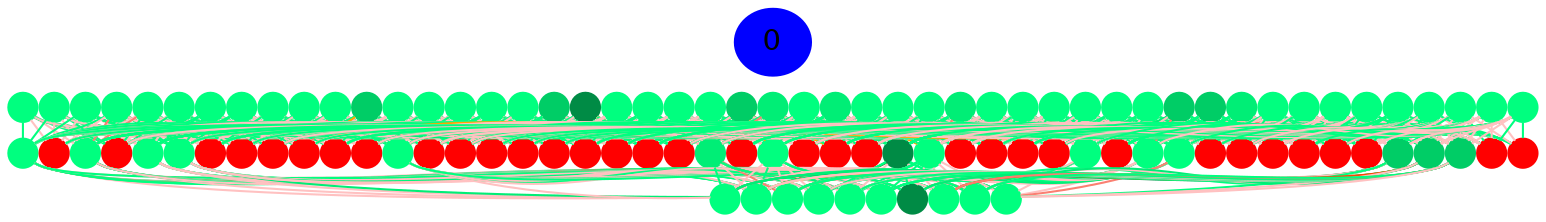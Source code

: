 graph {
	edge [bgcolor="purple:pink" color=yellow nodesep=0]
	graph [nodesep=0 ordering=out ranksep=0]
	I [label=0 color=blue height=0.2 style=filled width=0.2]
	x_0 [label="" color=springgreen1 fillcolor=springgreen1 height=0.2 style=filled width=0.2]
	x_1 [label="" color=springgreen1 fillcolor=springgreen1 height=0.2 style=filled width=0.2]
	x_2 [label="" color=springgreen1 fillcolor=springgreen1 height=0.2 style=filled width=0.2]
	x_3 [label="" color=springgreen1 fillcolor=springgreen1 height=0.2 style=filled width=0.2]
	x_4 [label="" color=springgreen1 fillcolor=springgreen1 height=0.2 style=filled width=0.2]
	x_5 [label="" color=springgreen fillcolor=springgreen height=0.2 style=filled width=0.2]
	x_6 [label="" color=springgreen fillcolor=springgreen height=0.2 style=filled width=0.2]
	x_7 [label="" color=springgreen fillcolor=springgreen height=0.2 style=filled width=0.2]
	x_8 [label="" color=springgreen fillcolor=springgreen height=0.2 style=filled width=0.2]
	x_9 [label="" color=springgreen fillcolor=springgreen height=0.2 style=filled width=0.2]
	x_10 [label="" color=springgreen1 fillcolor=springgreen1 height=0.2 style=filled width=0.2]
	x_11 [label="" color=springgreen3 fillcolor=springgreen3 height=0.2 style=filled width=0.2]
	x_12 [label="" color=springgreen fillcolor=springgreen height=0.2 style=filled width=0.2]
	x_13 [label="" color=springgreen fillcolor=springgreen height=0.2 style=filled width=0.2]
	x_14 [label="" color=springgreen fillcolor=springgreen height=0.2 style=filled width=0.2]
	x_15 [label="" color=springgreen1 fillcolor=springgreen1 height=0.2 style=filled width=0.2]
	x_16 [label="" color=springgreen fillcolor=springgreen height=0.2 style=filled width=0.2]
	x_17 [label="" color=springgreen3 fillcolor=springgreen3 height=0.2 style=filled width=0.2]
	x_18 [label="" color=springgreen4 fillcolor=springgreen4 height=0.2 style=filled width=0.2]
	x_19 [label="" color=springgreen1 fillcolor=springgreen1 height=0.2 style=filled width=0.2]
	x_20 [label="" color=springgreen fillcolor=springgreen height=0.2 style=filled width=0.2]
	x_21 [label="" color=springgreen1 fillcolor=springgreen1 height=0.2 style=filled width=0.2]
	x_22 [label="" color=springgreen1 fillcolor=springgreen1 height=0.2 style=filled width=0.2]
	x_23 [label="" color=springgreen3 fillcolor=springgreen3 height=0.2 style=filled width=0.2]
	x_24 [label="" color=springgreen2 fillcolor=springgreen2 height=0.2 style=filled width=0.2]
	x_25 [label="" color=springgreen1 fillcolor=springgreen1 height=0.2 style=filled width=0.2]
	x_26 [label="" color=springgreen2 fillcolor=springgreen2 height=0.2 style=filled width=0.2]
	x_27 [label="" color=springgreen fillcolor=springgreen height=0.2 style=filled width=0.2]
	x_28 [label="" color=springgreen1 fillcolor=springgreen1 height=0.2 style=filled width=0.2]
	x_29 [label="" color=springgreen1 fillcolor=springgreen1 height=0.2 style=filled width=0.2]
	x_30 [label="" color=springgreen2 fillcolor=springgreen2 height=0.2 style=filled width=0.2]
	x_31 [label="" color=springgreen fillcolor=springgreen height=0.2 style=filled width=0.2]
	x_32 [label="" color=springgreen1 fillcolor=springgreen1 height=0.2 style=filled width=0.2]
	x_33 [label="" color=springgreen1 fillcolor=springgreen1 height=0.2 style=filled width=0.2]
	x_34 [label="" color=springgreen fillcolor=springgreen height=0.2 style=filled width=0.2]
	x_35 [label="" color=springgreen1 fillcolor=springgreen1 height=0.2 style=filled width=0.2]
	x_36 [label="" color=springgreen fillcolor=springgreen height=0.2 style=filled width=0.2]
	x_37 [label="" color=springgreen3 fillcolor=springgreen3 height=0.2 style=filled width=0.2]
	x_38 [label="" color=springgreen3 fillcolor=springgreen3 height=0.2 style=filled width=0.2]
	x_39 [label="" color=springgreen2 fillcolor=springgreen2 height=0.2 style=filled width=0.2]
	x_40 [label="" color=springgreen1 fillcolor=springgreen1 height=0.2 style=filled width=0.2]
	x_41 [label="" color=springgreen fillcolor=springgreen height=0.2 style=filled width=0.2]
	x_42 [label="" color=springgreen fillcolor=springgreen height=0.2 style=filled width=0.2]
	x_43 [label="" color=springgreen fillcolor=springgreen height=0.2 style=filled width=0.2]
	x_44 [label="" color=springgreen fillcolor=springgreen height=0.2 style=filled width=0.2]
	x_45 [label="" color=springgreen fillcolor=springgreen height=0.2 style=filled width=0.2]
	x_46 [label="" color=springgreen fillcolor=springgreen height=0.2 style=filled width=0.2]
	x_47 [label="" color=springgreen fillcolor=springgreen height=0.2 style=filled width=0.2]
	x_48 [label="" color=springgreen fillcolor=springgreen height=0.2 style=filled width=0.2]
	I -- x_0 [style=invis]
	I -- x_1 [style=invis]
	I -- x_2 [style=invis]
	I -- x_3 [style=invis]
	I -- x_4 [style=invis]
	I -- x_5 [style=invis]
	I -- x_6 [style=invis]
	I -- x_7 [style=invis]
	I -- x_8 [style=invis]
	I -- x_9 [style=invis]
	I -- x_10 [style=invis]
	I -- x_11 [style=invis]
	I -- x_12 [style=invis]
	I -- x_13 [style=invis]
	I -- x_14 [style=invis]
	I -- x_15 [style=invis]
	I -- x_16 [style=invis]
	I -- x_17 [style=invis]
	I -- x_18 [style=invis]
	I -- x_19 [style=invis]
	I -- x_20 [style=invis]
	I -- x_21 [style=invis]
	I -- x_22 [style=invis]
	I -- x_23 [style=invis]
	I -- x_24 [style=invis]
	I -- x_25 [style=invis]
	I -- x_26 [style=invis]
	I -- x_27 [style=invis]
	I -- x_28 [style=invis]
	I -- x_29 [style=invis]
	I -- x_30 [style=invis]
	I -- x_31 [style=invis]
	I -- x_32 [style=invis]
	I -- x_33 [style=invis]
	I -- x_34 [style=invis]
	I -- x_35 [style=invis]
	I -- x_36 [style=invis]
	I -- x_37 [style=invis]
	I -- x_38 [style=invis]
	I -- x_39 [style=invis]
	I -- x_40 [style=invis]
	I -- x_41 [style=invis]
	I -- x_42 [style=invis]
	I -- x_43 [style=invis]
	I -- x_44 [style=invis]
	I -- x_45 [style=invis]
	I -- x_46 [style=invis]
	I -- x_47 [style=invis]
	I -- x_48 [style=invis]
	x1_0 [label="" color=springgreen1 fillcolor=springgreen1 height=0.2 style=filled width=0.2]
	x1_1 [label="" color=red fillcolor=red height=0.2 style=filled width=0.2]
	x1_2 [label="" color=springgreen fillcolor=springgreen height=0.2 style=filled width=0.2]
	x1_3 [label="" color=red fillcolor=red height=0.2 style=filled width=0.2]
	x1_4 [label="" color=springgreen fillcolor=springgreen height=0.2 style=filled width=0.2]
	x1_5 [label="" color=springgreen1 fillcolor=springgreen1 height=0.2 style=filled width=0.2]
	x1_6 [label="" color=red fillcolor=red height=0.2 style=filled width=0.2]
	x1_7 [label="" color=red fillcolor=red height=0.2 style=filled width=0.2]
	x1_8 [label="" color=red fillcolor=red height=0.2 style=filled width=0.2]
	x1_9 [label="" color=red fillcolor=red height=0.2 style=filled width=0.2]
	x1_10 [label="" color=red fillcolor=red height=0.2 style=filled width=0.2]
	x1_11 [label="" color=red fillcolor=red height=0.2 style=filled width=0.2]
	x1_12 [label="" color=springgreen fillcolor=springgreen height=0.2 style=filled width=0.2]
	x1_13 [label="" color=red fillcolor=red height=0.2 style=filled width=0.2]
	x1_14 [label="" color=red fillcolor=red height=0.2 style=filled width=0.2]
	x1_15 [label="" color=red fillcolor=red height=0.2 style=filled width=0.2]
	x1_16 [label="" color=red fillcolor=red height=0.2 style=filled width=0.2]
	x1_17 [label="" color=red fillcolor=red height=0.2 style=filled width=0.2]
	x1_18 [label="" color=red fillcolor=red height=0.2 style=filled width=0.2]
	x1_19 [label="" color=red fillcolor=red height=0.2 style=filled width=0.2]
	x1_20 [label="" color=red fillcolor=red height=0.2 style=filled width=0.2]
	x1_21 [label="" color=red fillcolor=red height=0.2 style=filled width=0.2]
	x1_22 [label="" color=springgreen2 fillcolor=springgreen2 height=0.2 style=filled width=0.2]
	x1_23 [label="" color=red fillcolor=red height=0.2 style=filled width=0.2]
	x1_24 [label="" color=springgreen fillcolor=springgreen height=0.2 style=filled width=0.2]
	x1_25 [label="" color=red fillcolor=red height=0.2 style=filled width=0.2]
	x1_26 [label="" color=red fillcolor=red height=0.2 style=filled width=0.2]
	x1_27 [label="" color=red fillcolor=red height=0.2 style=filled width=0.2]
	x1_28 [label="" color=springgreen4 fillcolor=springgreen4 height=0.2 style=filled width=0.2]
	x1_29 [label="" color=springgreen1 fillcolor=springgreen1 height=0.2 style=filled width=0.2]
	x1_30 [label="" color=red fillcolor=red height=0.2 style=filled width=0.2]
	x1_31 [label="" color=red fillcolor=red height=0.2 style=filled width=0.2]
	x1_32 [label="" color=red fillcolor=red height=0.2 style=filled width=0.2]
	x1_33 [label="" color=red fillcolor=red height=0.2 style=filled width=0.2]
	x1_34 [label="" color=springgreen fillcolor=springgreen height=0.2 style=filled width=0.2]
	x1_35 [label="" color=red fillcolor=red height=0.2 style=filled width=0.2]
	x1_36 [label="" color=springgreen fillcolor=springgreen height=0.2 style=filled width=0.2]
	x1_37 [label="" color=springgreen1 fillcolor=springgreen1 height=0.2 style=filled width=0.2]
	x1_38 [label="" color=red fillcolor=red height=0.2 style=filled width=0.2]
	x1_39 [label="" color=red fillcolor=red height=0.2 style=filled width=0.2]
	x1_40 [label="" color=red fillcolor=red height=0.2 style=filled width=0.2]
	x1_41 [label="" color=red fillcolor=red height=0.2 style=filled width=0.2]
	x1_42 [label="" color=red fillcolor=red height=0.2 style=filled width=0.2]
	x1_43 [label="" color=red fillcolor=red height=0.2 style=filled width=0.2]
	x1_44 [label="" color=springgreen3 fillcolor=springgreen3 height=0.2 style=filled width=0.2]
	x1_45 [label="" color=springgreen3 fillcolor=springgreen3 height=0.2 style=filled width=0.2]
	x1_46 [label="" color=springgreen3 fillcolor=springgreen3 height=0.2 style=filled width=0.2]
	x1_47 [label="" color=red fillcolor=red height=0.2 style=filled width=0.2]
	x1_48 [label="" color=red fillcolor=red height=0.2 style=filled width=0.2]
	x_0 -- x1_0 [color=springgreen]
	x_1 -- x1_0 [color=springgreen]
	x_2 -- x1_0 [color=springgreen]
	x_3 -- x1_0 [color=springgreen1]
	x_4 -- x1_0 [color=springgreen]
	x_5 -- x1_0 [color=springgreen]
	x_6 -- x1_0 [color=springgreen]
	x_7 -- x1_0 [color=springgreen]
	x_8 -- x1_0 [color=springgreen]
	x_9 -- x1_0 [color=springgreen]
	x_10 -- x1_0 [color=springgreen]
	x_11 -- x1_0 [color=rosybrown1]
	x_12 -- x1_0 [color=rosybrown1]
	x_13 -- x1_0 [color=rosybrown1]
	x_14 -- x1_0 [color=springgreen]
	x_15 -- x1_0 [color=springgreen]
	x_16 -- x1_0 [color=rosybrown1]
	x_17 -- x1_0 [color=salmon]
	x_18 -- x1_0 [color=springgreen1]
	x_19 -- x1_0 [color=rosybrown1]
	x_20 -- x1_0 [color=rosybrown1]
	x_21 -- x1_0 [color=springgreen]
	x_22 -- x1_0 [color=rosybrown1]
	x_23 -- x1_0 [color=salmon]
	x_24 -- x1_0 [color=rosybrown1]
	x_25 -- x1_0 [color=springgreen1]
	x_26 -- x1_0 [color=springgreen]
	x_27 -- x1_0 [color=springgreen]
	x_28 -- x1_0 [color=rosybrown1]
	x_29 -- x1_0 [color=springgreen]
	x_30 -- x1_0 [color=springgreen1]
	x_31 -- x1_0 [color=springgreen]
	x_32 -- x1_0 [color=springgreen]
	x_33 -- x1_0 [color=rosybrown1]
	x_34 -- x1_0 [color=springgreen]
	x_35 -- x1_0 [color=springgreen]
	x_36 -- x1_0 [color=rosybrown1]
	x_37 -- x1_0 [color=salmon]
	x_38 -- x1_0 [color=rosybrown1]
	x_39 -- x1_0 [color=rosybrown1]
	x_40 -- x1_0 [color=springgreen]
	x_41 -- x1_0 [color=springgreen]
	x_42 -- x1_0 [color=rosybrown1]
	x_43 -- x1_0 [color=springgreen]
	x_44 -- x1_0 [color=rosybrown1]
	x_45 -- x1_0 [color=springgreen]
	x_46 -- x1_0 [color=springgreen]
	x_47 -- x1_0 [color=rosybrown1]
	x_48 -- x1_0 [color=springgreen]
	x_0 -- x1_1 [color=rosybrown1]
	x_1 -- x1_1 [color=rosybrown1]
	x_2 -- x1_1 [color=rosybrown1]
	x_3 -- x1_1 [color=rosybrown1]
	x_4 -- x1_1 [color=rosybrown1]
	x_5 -- x1_1 [color=springgreen]
	x_6 -- x1_1 [color=rosybrown1]
	x_7 -- x1_1 [color=springgreen]
	x_8 -- x1_1 [color=rosybrown1]
	x_9 -- x1_1 [color=springgreen]
	x_10 -- x1_1 [color=rosybrown1]
	x_11 -- x1_1 [color=springgreen]
	x_12 -- x1_1 [color=springgreen]
	x_13 -- x1_1 [color=rosybrown1]
	x_14 -- x1_1 [color=rosybrown1]
	x_15 -- x1_1 [color=springgreen]
	x_16 -- x1_1 [color=rosybrown1]
	x_17 -- x1_1 [color=springgreen]
	x_18 -- x1_1 [color=rosybrown1]
	x_19 -- x1_1 [color=rosybrown1]
	x_20 -- x1_1 [color=rosybrown1]
	x_21 -- x1_1 [color=springgreen]
	x_22 -- x1_1 [color=rosybrown1]
	x_23 -- x1_1 [color=springgreen]
	x_24 -- x1_1 [color=rosybrown1]
	x_25 -- x1_1 [color=rosybrown1]
	x_26 -- x1_1 [color=rosybrown1]
	x_27 -- x1_1 [color=springgreen]
	x_28 -- x1_1 [color=springgreen]
	x_29 -- x1_1 [color=rosybrown1]
	x_30 -- x1_1 [color=springgreen]
	x_31 -- x1_1 [color=springgreen]
	x_32 -- x1_1 [color=springgreen]
	x_33 -- x1_1 [color=rosybrown1]
	x_34 -- x1_1 [color=rosybrown1]
	x_35 -- x1_1 [color=springgreen]
	x_36 -- x1_1 [color=rosybrown1]
	x_37 -- x1_1 [color=rosybrown1]
	x_38 -- x1_1 [color=springgreen]
	x_39 -- x1_1 [color=rosybrown1]
	x_40 -- x1_1 [color=springgreen]
	x_41 -- x1_1 [color=rosybrown1]
	x_42 -- x1_1 [color=springgreen]
	x_43 -- x1_1 [color=rosybrown1]
	x_44 -- x1_1 [color=rosybrown1]
	x_45 -- x1_1 [color=springgreen]
	x_46 -- x1_1 [color=rosybrown1]
	x_47 -- x1_1 [color=rosybrown1]
	x_48 -- x1_1 [color=springgreen]
	x_0 -- x1_2 [color=rosybrown1]
	x_1 -- x1_2 [color=rosybrown1]
	x_2 -- x1_2 [color=rosybrown1]
	x_3 -- x1_2 [color=salmon]
	x_4 -- x1_2 [color=salmon]
	x_5 -- x1_2 [color=rosybrown1]
	x_6 -- x1_2 [color=rosybrown1]
	x_7 -- x1_2 [color=springgreen]
	x_8 -- x1_2 [color=springgreen]
	x_9 -- x1_2 [color=springgreen]
	x_10 -- x1_2 [color=springgreen]
	x_11 -- x1_2 [color=rosybrown1]
	x_12 -- x1_2 [color=rosybrown1]
	x_13 -- x1_2 [color=rosybrown1]
	x_14 -- x1_2 [color=springgreen]
	x_15 -- x1_2 [color=springgreen]
	x_16 -- x1_2 [color=springgreen]
	x_17 -- x1_2 [color=springgreen2]
	x_18 -- x1_2 [color=springgreen1]
	x_19 -- x1_2 [color=springgreen]
	x_20 -- x1_2 [color=springgreen]
	x_21 -- x1_2 [color=springgreen]
	x_22 -- x1_2 [color=rosybrown1]
	x_23 -- x1_2 [color=red3]
	x_24 -- x1_2 [color=springgreen]
	x_25 -- x1_2 [color=rosybrown1]
	x_26 -- x1_2 [color=salmon]
	x_27 -- x1_2 [color=rosybrown1]
	x_28 -- x1_2 [color=springgreen]
	x_29 -- x1_2 [color=rosybrown1]
	x_30 -- x1_2 [color=salmon]
	x_31 -- x1_2 [color=rosybrown1]
	x_32 -- x1_2 [color=rosybrown1]
	x_33 -- x1_2 [color=rosybrown1]
	x_34 -- x1_2 [color=rosybrown1]
	x_35 -- x1_2 [color=springgreen]
	x_36 -- x1_2 [color=springgreen]
	x_37 -- x1_2 [color=springgreen1]
	x_38 -- x1_2 [color=rosybrown1]
	x_39 -- x1_2 [color=springgreen]
	x_40 -- x1_2 [color=rosybrown1]
	x_41 -- x1_2 [color=rosybrown1]
	x_42 -- x1_2 [color=springgreen]
	x_43 -- x1_2 [color=springgreen]
	x_44 -- x1_2 [color=springgreen]
	x_45 -- x1_2 [color=springgreen]
	x_46 -- x1_2 [color=springgreen]
	x_47 -- x1_2 [color=springgreen]
	x_48 -- x1_2 [color=springgreen]
	x_0 -- x1_3 [color=springgreen]
	x_1 -- x1_3 [color=springgreen]
	x_2 -- x1_3 [color=rosybrown1]
	x_3 -- x1_3 [color=rosybrown1]
	x_4 -- x1_3 [color=springgreen]
	x_5 -- x1_3 [color=springgreen]
	x_6 -- x1_3 [color=springgreen]
	x_7 -- x1_3 [color=rosybrown1]
	x_8 -- x1_3 [color=rosybrown1]
	x_9 -- x1_3 [color=springgreen]
	x_10 -- x1_3 [color=rosybrown1]
	x_11 -- x1_3 [color=rosybrown1]
	x_12 -- x1_3 [color=springgreen]
	x_13 -- x1_3 [color=springgreen]
	x_14 -- x1_3 [color=springgreen]
	x_15 -- x1_3 [color=springgreen]
	x_16 -- x1_3 [color=rosybrown1]
	x_17 -- x1_3 [color=rosybrown1]
	x_18 -- x1_3 [color=rosybrown1]
	x_19 -- x1_3 [color=rosybrown1]
	x_20 -- x1_3 [color=rosybrown1]
	x_21 -- x1_3 [color=springgreen]
	x_22 -- x1_3 [color=springgreen]
	x_23 -- x1_3 [color=rosybrown1]
	x_24 -- x1_3 [color=rosybrown1]
	x_25 -- x1_3 [color=rosybrown1]
	x_26 -- x1_3 [color=rosybrown1]
	x_27 -- x1_3 [color=springgreen]
	x_28 -- x1_3 [color=rosybrown1]
	x_29 -- x1_3 [color=springgreen]
	x_30 -- x1_3 [color=springgreen]
	x_31 -- x1_3 [color=springgreen]
	x_32 -- x1_3 [color=rosybrown1]
	x_33 -- x1_3 [color=springgreen]
	x_34 -- x1_3 [color=springgreen]
	x_35 -- x1_3 [color=rosybrown1]
	x_36 -- x1_3 [color=springgreen]
	x_37 -- x1_3 [color=rosybrown1]
	x_38 -- x1_3 [color=rosybrown1]
	x_39 -- x1_3 [color=springgreen]
	x_40 -- x1_3 [color=springgreen]
	x_41 -- x1_3 [color=springgreen]
	x_42 -- x1_3 [color=rosybrown1]
	x_43 -- x1_3 [color=rosybrown1]
	x_44 -- x1_3 [color=rosybrown1]
	x_45 -- x1_3 [color=springgreen]
	x_46 -- x1_3 [color=rosybrown1]
	x_47 -- x1_3 [color=springgreen]
	x_48 -- x1_3 [color=rosybrown1]
	x_0 -- x1_4 [color=rosybrown1]
	x_1 -- x1_4 [color=rosybrown1]
	x_2 -- x1_4 [color=rosybrown1]
	x_3 -- x1_4 [color=salmon]
	x_4 -- x1_4 [color=salmon]
	x_5 -- x1_4 [color=rosybrown1]
	x_6 -- x1_4 [color=springgreen]
	x_7 -- x1_4 [color=springgreen]
	x_8 -- x1_4 [color=springgreen]
	x_9 -- x1_4 [color=springgreen]
	x_10 -- x1_4 [color=rosybrown1]
	x_11 -- x1_4 [color=rosybrown1]
	x_12 -- x1_4 [color=rosybrown1]
	x_13 -- x1_4 [color=rosybrown1]
	x_14 -- x1_4 [color=springgreen]
	x_15 -- x1_4 [color=springgreen]
	x_16 -- x1_4 [color=rosybrown1]
	x_17 -- x1_4 [color=rosybrown1]
	x_18 -- x1_4 [color=springgreen2]
	x_19 -- x1_4 [color=rosybrown1]
	x_20 -- x1_4 [color=rosybrown1]
	x_21 -- x1_4 [color=springgreen]
	x_22 -- x1_4 [color=rosybrown1]
	x_23 -- x1_4 [color=orangered]
	x_24 -- x1_4 [color=springgreen]
	x_25 -- x1_4 [color=springgreen]
	x_26 -- x1_4 [color=salmon]
	x_27 -- x1_4 [color=springgreen]
	x_28 -- x1_4 [color=springgreen]
	x_29 -- x1_4 [color=springgreen]
	x_30 -- x1_4 [color=salmon]
	x_31 -- x1_4 [color=springgreen]
	x_32 -- x1_4 [color=rosybrown1]
	x_33 -- x1_4 [color=rosybrown1]
	x_34 -- x1_4 [color=springgreen]
	x_35 -- x1_4 [color=springgreen]
	x_36 -- x1_4 [color=springgreen]
	x_37 -- x1_4 [color=rosybrown1]
	x_38 -- x1_4 [color=salmon]
	x_39 -- x1_4 [color=rosybrown1]
	x_40 -- x1_4 [color=springgreen]
	x_41 -- x1_4 [color=springgreen]
	x_42 -- x1_4 [color=springgreen]
	x_43 -- x1_4 [color=springgreen]
	x_44 -- x1_4 [color=springgreen]
	x_45 -- x1_4 [color=springgreen]
	x_46 -- x1_4 [color=springgreen]
	x_47 -- x1_4 [color=springgreen]
	x_48 -- x1_4 [color=springgreen]
	x_0 -- x1_5 [color=springgreen]
	x_1 -- x1_5 [color=springgreen]
	x_2 -- x1_5 [color=springgreen]
	x_3 -- x1_5 [color=springgreen1]
	x_4 -- x1_5 [color=springgreen]
	x_5 -- x1_5 [color=springgreen]
	x_6 -- x1_5 [color=springgreen]
	x_7 -- x1_5 [color=springgreen]
	x_8 -- x1_5 [color=rosybrown1]
	x_9 -- x1_5 [color=rosybrown1]
	x_10 -- x1_5 [color=rosybrown1]
	x_11 -- x1_5 [color=rosybrown1]
	x_12 -- x1_5 [color=rosybrown1]
	x_13 -- x1_5 [color=rosybrown1]
	x_14 -- x1_5 [color=springgreen]
	x_15 -- x1_5 [color=springgreen]
	x_16 -- x1_5 [color=springgreen]
	x_17 -- x1_5 [color=springgreen]
	x_18 -- x1_5 [color=springgreen]
	x_19 -- x1_5 [color=rosybrown1]
	x_20 -- x1_5 [color=rosybrown1]
	x_21 -- x1_5 [color=springgreen]
	x_22 -- x1_5 [color=rosybrown1]
	x_23 -- x1_5 [color=orangered]
	x_24 -- x1_5 [color=orange]
	x_25 -- x1_5 [color=salmon]
	x_26 -- x1_5 [color=springgreen]
	x_27 -- x1_5 [color=springgreen]
	x_28 -- x1_5 [color=rosybrown1]
	x_29 -- x1_5 [color=rosybrown1]
	x_30 -- x1_5 [color=springgreen1]
	x_31 -- x1_5 [color=springgreen]
	x_32 -- x1_5 [color=rosybrown1]
	x_33 -- x1_5 [color=rosybrown1]
	x_34 -- x1_5 [color=springgreen]
	x_35 -- x1_5 [color=rosybrown1]
	x_36 -- x1_5 [color=rosybrown1]
	x_37 -- x1_5 [color=springgreen]
	x_38 -- x1_5 [color=rosybrown1]
	x_39 -- x1_5 [color=salmon]
	x_40 -- x1_5 [color=rosybrown1]
	x_41 -- x1_5 [color=springgreen]
	x_42 -- x1_5 [color=rosybrown1]
	x_43 -- x1_5 [color=springgreen]
	x_44 -- x1_5 [color=rosybrown1]
	x_45 -- x1_5 [color=rosybrown1]
	x_46 -- x1_5 [color=springgreen]
	x_47 -- x1_5 [color=rosybrown1]
	x_48 -- x1_5 [color=springgreen]
	x_0 -- x1_6 [color=rosybrown1]
	x_1 -- x1_6 [color=springgreen]
	x_2 -- x1_6 [color=rosybrown1]
	x_3 -- x1_6 [color=rosybrown1]
	x_4 -- x1_6 [color=rosybrown1]
	x_5 -- x1_6 [color=rosybrown1]
	x_6 -- x1_6 [color=rosybrown1]
	x_7 -- x1_6 [color=rosybrown1]
	x_8 -- x1_6 [color=springgreen]
	x_9 -- x1_6 [color=springgreen]
	x_10 -- x1_6 [color=springgreen]
	x_11 -- x1_6 [color=springgreen]
	x_12 -- x1_6 [color=springgreen]
	x_13 -- x1_6 [color=springgreen]
	x_14 -- x1_6 [color=rosybrown1]
	x_15 -- x1_6 [color=rosybrown1]
	x_16 -- x1_6 [color=springgreen]
	x_17 -- x1_6 [color=rosybrown1]
	x_18 -- x1_6 [color=springgreen]
	x_19 -- x1_6 [color=rosybrown1]
	x_20 -- x1_6 [color=rosybrown1]
	x_21 -- x1_6 [color=rosybrown1]
	x_22 -- x1_6 [color=springgreen]
	x_23 -- x1_6 [color=springgreen]
	x_24 -- x1_6 [color=rosybrown1]
	x_25 -- x1_6 [color=rosybrown1]
	x_26 -- x1_6 [color=springgreen]
	x_27 -- x1_6 [color=rosybrown1]
	x_28 -- x1_6 [color=rosybrown1]
	x_29 -- x1_6 [color=rosybrown1]
	x_30 -- x1_6 [color=rosybrown1]
	x_31 -- x1_6 [color=rosybrown1]
	x_32 -- x1_6 [color=rosybrown1]
	x_33 -- x1_6 [color=springgreen]
	x_34 -- x1_6 [color=rosybrown1]
	x_35 -- x1_6 [color=rosybrown1]
	x_36 -- x1_6 [color=rosybrown1]
	x_37 -- x1_6 [color=rosybrown1]
	x_38 -- x1_6 [color=rosybrown1]
	x_39 -- x1_6 [color=springgreen]
	x_40 -- x1_6 [color=springgreen]
	x_41 -- x1_6 [color=springgreen]
	x_42 -- x1_6 [color=springgreen]
	x_43 -- x1_6 [color=springgreen]
	x_44 -- x1_6 [color=springgreen]
	x_45 -- x1_6 [color=springgreen]
	x_46 -- x1_6 [color=rosybrown1]
	x_47 -- x1_6 [color=springgreen]
	x_48 -- x1_6 [color=springgreen]
	x_0 -- x1_7 [color=rosybrown1]
	x_1 -- x1_7 [color=springgreen]
	x_2 -- x1_7 [color=rosybrown1]
	x_3 -- x1_7 [color=springgreen]
	x_4 -- x1_7 [color=springgreen]
	x_5 -- x1_7 [color=rosybrown1]
	x_6 -- x1_7 [color=rosybrown1]
	x_7 -- x1_7 [color=rosybrown1]
	x_8 -- x1_7 [color=springgreen]
	x_9 -- x1_7 [color=rosybrown1]
	x_10 -- x1_7 [color=springgreen]
	x_11 -- x1_7 [color=springgreen]
	x_12 -- x1_7 [color=rosybrown1]
	x_13 -- x1_7 [color=springgreen]
	x_14 -- x1_7 [color=rosybrown1]
	x_15 -- x1_7 [color=springgreen]
	x_16 -- x1_7 [color=springgreen]
	x_17 -- x1_7 [color=rosybrown1]
	x_18 -- x1_7 [color=springgreen]
	x_19 -- x1_7 [color=rosybrown1]
	x_20 -- x1_7 [color=springgreen]
	x_21 -- x1_7 [color=springgreen]
	x_22 -- x1_7 [color=springgreen]
	x_23 -- x1_7 [color=rosybrown1]
	x_24 -- x1_7 [color=rosybrown1]
	x_25 -- x1_7 [color=springgreen]
	x_26 -- x1_7 [color=rosybrown1]
	x_27 -- x1_7 [color=springgreen]
	x_28 -- x1_7 [color=rosybrown1]
	x_29 -- x1_7 [color=springgreen]
	x_30 -- x1_7 [color=rosybrown1]
	x_31 -- x1_7 [color=springgreen]
	x_32 -- x1_7 [color=springgreen]
	x_33 -- x1_7 [color=rosybrown1]
	x_34 -- x1_7 [color=rosybrown1]
	x_35 -- x1_7 [color=rosybrown1]
	x_36 -- x1_7 [color=springgreen]
	x_37 -- x1_7 [color=rosybrown1]
	x_38 -- x1_7 [color=rosybrown1]
	x_39 -- x1_7 [color=springgreen]
	x_40 -- x1_7 [color=rosybrown1]
	x_41 -- x1_7 [color=rosybrown1]
	x_42 -- x1_7 [color=rosybrown1]
	x_43 -- x1_7 [color=springgreen]
	x_44 -- x1_7 [color=springgreen]
	x_45 -- x1_7 [color=rosybrown1]
	x_46 -- x1_7 [color=rosybrown1]
	x_47 -- x1_7 [color=rosybrown1]
	x_48 -- x1_7 [color=springgreen]
	x_0 -- x1_8 [color=rosybrown1]
	x_1 -- x1_8 [color=rosybrown1]
	x_2 -- x1_8 [color=rosybrown1]
	x_3 -- x1_8 [color=springgreen]
	x_4 -- x1_8 [color=springgreen]
	x_5 -- x1_8 [color=rosybrown1]
	x_6 -- x1_8 [color=springgreen]
	x_7 -- x1_8 [color=rosybrown1]
	x_8 -- x1_8 [color=rosybrown1]
	x_9 -- x1_8 [color=springgreen]
	x_10 -- x1_8 [color=rosybrown1]
	x_11 -- x1_8 [color=springgreen]
	x_12 -- x1_8 [color=rosybrown1]
	x_13 -- x1_8 [color=springgreen]
	x_14 -- x1_8 [color=rosybrown1]
	x_15 -- x1_8 [color=rosybrown1]
	x_16 -- x1_8 [color=rosybrown1]
	x_17 -- x1_8 [color=rosybrown1]
	x_18 -- x1_8 [color=rosybrown1]
	x_19 -- x1_8 [color=rosybrown1]
	x_20 -- x1_8 [color=rosybrown1]
	x_21 -- x1_8 [color=rosybrown1]
	x_22 -- x1_8 [color=springgreen]
	x_23 -- x1_8 [color=rosybrown1]
	x_24 -- x1_8 [color=rosybrown1]
	x_25 -- x1_8 [color=rosybrown1]
	x_26 -- x1_8 [color=rosybrown1]
	x_27 -- x1_8 [color=springgreen]
	x_28 -- x1_8 [color=springgreen]
	x_29 -- x1_8 [color=rosybrown1]
	x_30 -- x1_8 [color=rosybrown1]
	x_31 -- x1_8 [color=springgreen]
	x_32 -- x1_8 [color=rosybrown1]
	x_33 -- x1_8 [color=rosybrown1]
	x_34 -- x1_8 [color=rosybrown1]
	x_35 -- x1_8 [color=rosybrown1]
	x_36 -- x1_8 [color=rosybrown1]
	x_37 -- x1_8 [color=springgreen]
	x_38 -- x1_8 [color=springgreen]
	x_39 -- x1_8 [color=rosybrown1]
	x_40 -- x1_8 [color=rosybrown1]
	x_41 -- x1_8 [color=springgreen]
	x_42 -- x1_8 [color=springgreen]
	x_43 -- x1_8 [color=springgreen]
	x_44 -- x1_8 [color=springgreen]
	x_45 -- x1_8 [color=springgreen]
	x_46 -- x1_8 [color=rosybrown1]
	x_47 -- x1_8 [color=springgreen]
	x_48 -- x1_8 [color=rosybrown1]
	x_0 -- x1_9 [color=rosybrown1]
	x_1 -- x1_9 [color=rosybrown1]
	x_2 -- x1_9 [color=rosybrown1]
	x_3 -- x1_9 [color=rosybrown1]
	x_4 -- x1_9 [color=rosybrown1]
	x_5 -- x1_9 [color=rosybrown1]
	x_6 -- x1_9 [color=springgreen]
	x_7 -- x1_9 [color=rosybrown1]
	x_8 -- x1_9 [color=springgreen]
	x_9 -- x1_9 [color=rosybrown1]
	x_10 -- x1_9 [color=salmon]
	x_11 -- x1_9 [color=orange]
	x_12 -- x1_9 [color=rosybrown1]
	x_13 -- x1_9 [color=rosybrown1]
	x_14 -- x1_9 [color=springgreen]
	x_15 -- x1_9 [color=rosybrown1]
	x_16 -- x1_9 [color=rosybrown1]
	x_17 -- x1_9 [color=salmon]
	x_18 -- x1_9 [color=springgreen]
	x_19 -- x1_9 [color=rosybrown1]
	x_20 -- x1_9 [color=rosybrown1]
	x_21 -- x1_9 [color=springgreen]
	x_22 -- x1_9 [color=springgreen]
	x_23 -- x1_9 [color=springgreen]
	x_24 -- x1_9 [color=salmon]
	x_25 -- x1_9 [color=springgreen]
	x_26 -- x1_9 [color=springgreen]
	x_27 -- x1_9 [color=springgreen]
	x_28 -- x1_9 [color=rosybrown1]
	x_29 -- x1_9 [color=springgreen]
	x_30 -- x1_9 [color=rosybrown1]
	x_31 -- x1_9 [color=springgreen]
	x_32 -- x1_9 [color=springgreen]
	x_33 -- x1_9 [color=rosybrown1]
	x_34 -- x1_9 [color=springgreen]
	x_35 -- x1_9 [color=rosybrown1]
	x_36 -- x1_9 [color=rosybrown1]
	x_37 -- x1_9 [color=orange]
	x_38 -- x1_9 [color=orange]
	x_39 -- x1_9 [color=salmon]
	x_40 -- x1_9 [color=springgreen]
	x_41 -- x1_9 [color=springgreen]
	x_42 -- x1_9 [color=rosybrown1]
	x_43 -- x1_9 [color=springgreen]
	x_44 -- x1_9 [color=rosybrown1]
	x_45 -- x1_9 [color=rosybrown1]
	x_46 -- x1_9 [color=rosybrown1]
	x_47 -- x1_9 [color=rosybrown1]
	x_48 -- x1_9 [color=springgreen]
	x_0 -- x1_10 [color=rosybrown1]
	x_1 -- x1_10 [color=rosybrown1]
	x_2 -- x1_10 [color=springgreen]
	x_3 -- x1_10 [color=rosybrown1]
	x_4 -- x1_10 [color=rosybrown1]
	x_5 -- x1_10 [color=rosybrown1]
	x_6 -- x1_10 [color=rosybrown1]
	x_7 -- x1_10 [color=springgreen]
	x_8 -- x1_10 [color=rosybrown1]
	x_9 -- x1_10 [color=rosybrown1]
	x_10 -- x1_10 [color=rosybrown1]
	x_11 -- x1_10 [color=springgreen]
	x_12 -- x1_10 [color=rosybrown1]
	x_13 -- x1_10 [color=rosybrown1]
	x_14 -- x1_10 [color=rosybrown1]
	x_15 -- x1_10 [color=springgreen]
	x_16 -- x1_10 [color=springgreen]
	x_17 -- x1_10 [color=springgreen]
	x_18 -- x1_10 [color=rosybrown1]
	x_19 -- x1_10 [color=springgreen]
	x_20 -- x1_10 [color=springgreen]
	x_21 -- x1_10 [color=rosybrown1]
	x_22 -- x1_10 [color=springgreen]
	x_23 -- x1_10 [color=rosybrown1]
	x_24 -- x1_10 [color=rosybrown1]
	x_25 -- x1_10 [color=rosybrown1]
	x_26 -- x1_10 [color=springgreen]
	x_27 -- x1_10 [color=springgreen]
	x_28 -- x1_10 [color=rosybrown1]
	x_29 -- x1_10 [color=springgreen]
	x_30 -- x1_10 [color=rosybrown1]
	x_31 -- x1_10 [color=springgreen]
	x_32 -- x1_10 [color=rosybrown1]
	x_33 -- x1_10 [color=rosybrown1]
	x_34 -- x1_10 [color=rosybrown1]
	x_35 -- x1_10 [color=rosybrown1]
	x_36 -- x1_10 [color=springgreen]
	x_37 -- x1_10 [color=rosybrown1]
	x_38 -- x1_10 [color=rosybrown1]
	x_39 -- x1_10 [color=rosybrown1]
	x_40 -- x1_10 [color=rosybrown1]
	x_41 -- x1_10 [color=springgreen]
	x_42 -- x1_10 [color=springgreen]
	x_43 -- x1_10 [color=springgreen]
	x_44 -- x1_10 [color=rosybrown1]
	x_45 -- x1_10 [color=rosybrown1]
	x_46 -- x1_10 [color=springgreen]
	x_47 -- x1_10 [color=springgreen]
	x_48 -- x1_10 [color=springgreen]
	x_0 -- x1_11 [color=rosybrown1]
	x_1 -- x1_11 [color=rosybrown1]
	x_2 -- x1_11 [color=salmon]
	x_3 -- x1_11 [color=orange]
	x_4 -- x1_11 [color=salmon]
	x_5 -- x1_11 [color=rosybrown1]
	x_6 -- x1_11 [color=rosybrown1]
	x_7 -- x1_11 [color=rosybrown1]
	x_8 -- x1_11 [color=rosybrown1]
	x_9 -- x1_11 [color=rosybrown1]
	x_10 -- x1_11 [color=rosybrown1]
	x_11 -- x1_11 [color=rosybrown1]
	x_12 -- x1_11 [color=springgreen]
	x_13 -- x1_11 [color=springgreen]
	x_14 -- x1_11 [color=rosybrown1]
	x_15 -- x1_11 [color=springgreen]
	x_16 -- x1_11 [color=springgreen]
	x_17 -- x1_11 [color=rosybrown1]
	x_18 -- x1_11 [color=springgreen1]
	x_19 -- x1_11 [color=springgreen]
	x_20 -- x1_11 [color=springgreen]
	x_21 -- x1_11 [color=rosybrown1]
	x_22 -- x1_11 [color=springgreen]
	x_23 -- x1_11 [color=springgreen2]
	x_24 -- x1_11 [color=springgreen1]
	x_25 -- x1_11 [color=springgreen]
	x_26 -- x1_11 [color=rosybrown1]
	x_27 -- x1_11 [color=rosybrown1]
	x_28 -- x1_11 [color=rosybrown1]
	x_29 -- x1_11 [color=salmon]
	x_30 -- x1_11 [color=rosybrown1]
	x_31 -- x1_11 [color=springgreen]
	x_32 -- x1_11 [color=rosybrown1]
	x_33 -- x1_11 [color=salmon]
	x_34 -- x1_11 [color=rosybrown1]
	x_35 -- x1_11 [color=rosybrown1]
	x_36 -- x1_11 [color=rosybrown1]
	x_37 -- x1_11 [color=orange]
	x_38 -- x1_11 [color=salmon]
	x_39 -- x1_11 [color=rosybrown1]
	x_40 -- x1_11 [color=rosybrown1]
	x_41 -- x1_11 [color=rosybrown1]
	x_42 -- x1_11 [color=rosybrown1]
	x_43 -- x1_11 [color=springgreen]
	x_44 -- x1_11 [color=springgreen]
	x_45 -- x1_11 [color=springgreen]
	x_46 -- x1_11 [color=springgreen]
	x_47 -- x1_11 [color=springgreen]
	x_48 -- x1_11 [color=rosybrown1]
	x_0 -- x1_12 [color=rosybrown1]
	x_1 -- x1_12 [color=rosybrown1]
	x_2 -- x1_12 [color=salmon]
	x_3 -- x1_12 [color=orange]
	x_4 -- x1_12 [color=salmon]
	x_5 -- x1_12 [color=rosybrown1]
	x_6 -- x1_12 [color=rosybrown1]
	x_7 -- x1_12 [color=springgreen]
	x_8 -- x1_12 [color=springgreen]
	x_9 -- x1_12 [color=springgreen]
	x_10 -- x1_12 [color=springgreen]
	x_11 -- x1_12 [color=rosybrown1]
	x_12 -- x1_12 [color=rosybrown1]
	x_13 -- x1_12 [color=rosybrown1]
	x_14 -- x1_12 [color=springgreen]
	x_15 -- x1_12 [color=springgreen]
	x_16 -- x1_12 [color=rosybrown1]
	x_17 -- x1_12 [color=springgreen1]
	x_18 -- x1_12 [color=springgreen2]
	x_19 -- x1_12 [color=springgreen]
	x_20 -- x1_12 [color=rosybrown1]
	x_21 -- x1_12 [color=springgreen]
	x_22 -- x1_12 [color=rosybrown1]
	x_23 -- x1_12 [color=salmon]
	x_24 -- x1_12 [color=springgreen1]
	x_25 -- x1_12 [color=springgreen]
	x_26 -- x1_12 [color=rosybrown1]
	x_27 -- x1_12 [color=rosybrown1]
	x_28 -- x1_12 [color=springgreen]
	x_29 -- x1_12 [color=rosybrown1]
	x_30 -- x1_12 [color=orange]
	x_31 -- x1_12 [color=rosybrown1]
	x_32 -- x1_12 [color=rosybrown1]
	x_33 -- x1_12 [color=rosybrown1]
	x_34 -- x1_12 [color=rosybrown1]
	x_35 -- x1_12 [color=springgreen]
	x_36 -- x1_12 [color=springgreen]
	x_37 -- x1_12 [color=rosybrown1]
	x_38 -- x1_12 [color=springgreen]
	x_39 -- x1_12 [color=rosybrown1]
	x_40 -- x1_12 [color=rosybrown1]
	x_41 -- x1_12 [color=rosybrown1]
	x_42 -- x1_12 [color=springgreen]
	x_43 -- x1_12 [color=springgreen]
	x_44 -- x1_12 [color=springgreen]
	x_45 -- x1_12 [color=springgreen1]
	x_46 -- x1_12 [color=springgreen1]
	x_47 -- x1_12 [color=springgreen]
	x_48 -- x1_12 [color=rosybrown1]
	x_0 -- x1_13 [color=rosybrown1]
	x_1 -- x1_13 [color=springgreen]
	x_2 -- x1_13 [color=springgreen]
	x_3 -- x1_13 [color=rosybrown1]
	x_4 -- x1_13 [color=springgreen]
	x_5 -- x1_13 [color=rosybrown1]
	x_6 -- x1_13 [color=springgreen]
	x_7 -- x1_13 [color=springgreen]
	x_8 -- x1_13 [color=springgreen]
	x_9 -- x1_13 [color=rosybrown1]
	x_10 -- x1_13 [color=rosybrown1]
	x_11 -- x1_13 [color=springgreen]
	x_12 -- x1_13 [color=rosybrown1]
	x_13 -- x1_13 [color=springgreen]
	x_14 -- x1_13 [color=rosybrown1]
	x_15 -- x1_13 [color=springgreen]
	x_16 -- x1_13 [color=springgreen]
	x_17 -- x1_13 [color=rosybrown1]
	x_18 -- x1_13 [color=rosybrown1]
	x_19 -- x1_13 [color=springgreen]
	x_20 -- x1_13 [color=springgreen]
	x_21 -- x1_13 [color=rosybrown1]
	x_22 -- x1_13 [color=rosybrown1]
	x_23 -- x1_13 [color=springgreen]
	x_24 -- x1_13 [color=rosybrown1]
	x_25 -- x1_13 [color=rosybrown1]
	x_26 -- x1_13 [color=rosybrown1]
	x_27 -- x1_13 [color=rosybrown1]
	x_28 -- x1_13 [color=springgreen]
	x_29 -- x1_13 [color=springgreen]
	x_30 -- x1_13 [color=rosybrown1]
	x_31 -- x1_13 [color=springgreen]
	x_32 -- x1_13 [color=rosybrown1]
	x_33 -- x1_13 [color=springgreen]
	x_34 -- x1_13 [color=rosybrown1]
	x_35 -- x1_13 [color=rosybrown1]
	x_36 -- x1_13 [color=springgreen]
	x_37 -- x1_13 [color=rosybrown1]
	x_38 -- x1_13 [color=springgreen]
	x_39 -- x1_13 [color=rosybrown1]
	x_40 -- x1_13 [color=springgreen]
	x_41 -- x1_13 [color=rosybrown1]
	x_42 -- x1_13 [color=springgreen]
	x_43 -- x1_13 [color=rosybrown1]
	x_44 -- x1_13 [color=springgreen]
	x_45 -- x1_13 [color=springgreen]
	x_46 -- x1_13 [color=springgreen]
	x_47 -- x1_13 [color=rosybrown1]
	x_48 -- x1_13 [color=rosybrown1]
	x_0 -- x1_14 [color=rosybrown1]
	x_1 -- x1_14 [color=rosybrown1]
	x_2 -- x1_14 [color=rosybrown1]
	x_3 -- x1_14 [color=springgreen]
	x_4 -- x1_14 [color=springgreen]
	x_5 -- x1_14 [color=rosybrown1]
	x_6 -- x1_14 [color=rosybrown1]
	x_7 -- x1_14 [color=springgreen]
	x_8 -- x1_14 [color=rosybrown1]
	x_9 -- x1_14 [color=springgreen]
	x_10 -- x1_14 [color=rosybrown1]
	x_11 -- x1_14 [color=rosybrown1]
	x_12 -- x1_14 [color=springgreen]
	x_13 -- x1_14 [color=rosybrown1]
	x_14 -- x1_14 [color=springgreen]
	x_15 -- x1_14 [color=springgreen]
	x_16 -- x1_14 [color=rosybrown1]
	x_17 -- x1_14 [color=springgreen]
	x_18 -- x1_14 [color=rosybrown1]
	x_19 -- x1_14 [color=rosybrown1]
	x_20 -- x1_14 [color=springgreen]
	x_21 -- x1_14 [color=rosybrown1]
	x_22 -- x1_14 [color=springgreen]
	x_23 -- x1_14 [color=springgreen]
	x_24 -- x1_14 [color=springgreen]
	x_25 -- x1_14 [color=springgreen]
	x_26 -- x1_14 [color=rosybrown1]
	x_27 -- x1_14 [color=springgreen]
	x_28 -- x1_14 [color=rosybrown1]
	x_29 -- x1_14 [color=rosybrown1]
	x_30 -- x1_14 [color=rosybrown1]
	x_31 -- x1_14 [color=rosybrown1]
	x_32 -- x1_14 [color=springgreen]
	x_33 -- x1_14 [color=rosybrown1]
	x_34 -- x1_14 [color=rosybrown1]
	x_35 -- x1_14 [color=springgreen]
	x_36 -- x1_14 [color=rosybrown1]
	x_37 -- x1_14 [color=springgreen]
	x_38 -- x1_14 [color=springgreen]
	x_39 -- x1_14 [color=rosybrown1]
	x_40 -- x1_14 [color=rosybrown1]
	x_41 -- x1_14 [color=rosybrown1]
	x_42 -- x1_14 [color=springgreen]
	x_43 -- x1_14 [color=springgreen]
	x_44 -- x1_14 [color=springgreen]
	x_45 -- x1_14 [color=springgreen]
	x_46 -- x1_14 [color=springgreen]
	x_47 -- x1_14 [color=springgreen]
	x_48 -- x1_14 [color=rosybrown1]
	x_0 -- x1_15 [color=rosybrown1]
	x_1 -- x1_15 [color=rosybrown1]
	x_2 -- x1_15 [color=springgreen]
	x_3 -- x1_15 [color=springgreen]
	x_4 -- x1_15 [color=springgreen]
	x_5 -- x1_15 [color=springgreen]
	x_6 -- x1_15 [color=rosybrown1]
	x_7 -- x1_15 [color=rosybrown1]
	x_8 -- x1_15 [color=rosybrown1]
	x_9 -- x1_15 [color=rosybrown1]
	x_10 -- x1_15 [color=rosybrown1]
	x_11 -- x1_15 [color=rosybrown1]
	x_12 -- x1_15 [color=rosybrown1]
	x_13 -- x1_15 [color=rosybrown1]
	x_14 -- x1_15 [color=springgreen]
	x_15 -- x1_15 [color=springgreen]
	x_16 -- x1_15 [color=rosybrown1]
	x_17 -- x1_15 [color=springgreen]
	x_18 -- x1_15 [color=springgreen]
	x_19 -- x1_15 [color=springgreen]
	x_20 -- x1_15 [color=rosybrown1]
	x_21 -- x1_15 [color=springgreen]
	x_22 -- x1_15 [color=springgreen]
	x_23 -- x1_15 [color=rosybrown1]
	x_24 -- x1_15 [color=springgreen]
	x_25 -- x1_15 [color=rosybrown1]
	x_26 -- x1_15 [color=springgreen]
	x_27 -- x1_15 [color=springgreen]
	x_28 -- x1_15 [color=rosybrown1]
	x_29 -- x1_15 [color=rosybrown1]
	x_30 -- x1_15 [color=rosybrown1]
	x_31 -- x1_15 [color=rosybrown1]
	x_32 -- x1_15 [color=rosybrown1]
	x_33 -- x1_15 [color=springgreen]
	x_34 -- x1_15 [color=rosybrown1]
	x_35 -- x1_15 [color=rosybrown1]
	x_36 -- x1_15 [color=rosybrown1]
	x_37 -- x1_15 [color=springgreen]
	x_38 -- x1_15 [color=rosybrown1]
	x_39 -- x1_15 [color=rosybrown1]
	x_40 -- x1_15 [color=springgreen]
	x_41 -- x1_15 [color=rosybrown1]
	x_42 -- x1_15 [color=springgreen]
	x_43 -- x1_15 [color=springgreen]
	x_44 -- x1_15 [color=springgreen]
	x_45 -- x1_15 [color=rosybrown1]
	x_46 -- x1_15 [color=rosybrown1]
	x_47 -- x1_15 [color=rosybrown1]
	x_48 -- x1_15 [color=springgreen]
	x_0 -- x1_16 [color=springgreen]
	x_1 -- x1_16 [color=rosybrown1]
	x_2 -- x1_16 [color=springgreen]
	x_3 -- x1_16 [color=rosybrown1]
	x_4 -- x1_16 [color=springgreen]
	x_5 -- x1_16 [color=rosybrown1]
	x_6 -- x1_16 [color=springgreen]
	x_7 -- x1_16 [color=rosybrown1]
	x_8 -- x1_16 [color=rosybrown1]
	x_9 -- x1_16 [color=rosybrown1]
	x_10 -- x1_16 [color=springgreen]
	x_11 -- x1_16 [color=rosybrown1]
	x_12 -- x1_16 [color=springgreen]
	x_13 -- x1_16 [color=rosybrown1]
	x_14 -- x1_16 [color=springgreen]
	x_15 -- x1_16 [color=springgreen]
	x_16 -- x1_16 [color=springgreen]
	x_17 -- x1_16 [color=springgreen]
	x_18 -- x1_16 [color=rosybrown1]
	x_19 -- x1_16 [color=rosybrown1]
	x_20 -- x1_16 [color=springgreen]
	x_21 -- x1_16 [color=springgreen]
	x_22 -- x1_16 [color=springgreen]
	x_23 -- x1_16 [color=rosybrown1]
	x_24 -- x1_16 [color=springgreen]
	x_25 -- x1_16 [color=springgreen]
	x_26 -- x1_16 [color=rosybrown1]
	x_27 -- x1_16 [color=springgreen]
	x_28 -- x1_16 [color=springgreen]
	x_29 -- x1_16 [color=springgreen]
	x_30 -- x1_16 [color=springgreen]
	x_31 -- x1_16 [color=rosybrown1]
	x_32 -- x1_16 [color=springgreen]
	x_33 -- x1_16 [color=rosybrown1]
	x_34 -- x1_16 [color=springgreen]
	x_35 -- x1_16 [color=rosybrown1]
	x_36 -- x1_16 [color=rosybrown1]
	x_37 -- x1_16 [color=springgreen]
	x_38 -- x1_16 [color=springgreen]
	x_39 -- x1_16 [color=springgreen]
	x_40 -- x1_16 [color=rosybrown1]
	x_41 -- x1_16 [color=rosybrown1]
	x_42 -- x1_16 [color=springgreen]
	x_43 -- x1_16 [color=springgreen]
	x_44 -- x1_16 [color=rosybrown1]
	x_45 -- x1_16 [color=springgreen]
	x_46 -- x1_16 [color=rosybrown1]
	x_47 -- x1_16 [color=rosybrown1]
	x_48 -- x1_16 [color=springgreen]
	x_0 -- x1_17 [color=springgreen]
	x_1 -- x1_17 [color=rosybrown1]
	x_2 -- x1_17 [color=rosybrown1]
	x_3 -- x1_17 [color=rosybrown1]
	x_4 -- x1_17 [color=rosybrown1]
	x_5 -- x1_17 [color=rosybrown1]
	x_6 -- x1_17 [color=springgreen]
	x_7 -- x1_17 [color=rosybrown1]
	x_8 -- x1_17 [color=springgreen]
	x_9 -- x1_17 [color=springgreen]
	x_10 -- x1_17 [color=springgreen]
	x_11 -- x1_17 [color=springgreen]
	x_12 -- x1_17 [color=springgreen]
	x_13 -- x1_17 [color=rosybrown1]
	x_14 -- x1_17 [color=rosybrown1]
	x_15 -- x1_17 [color=springgreen]
	x_16 -- x1_17 [color=rosybrown1]
	x_17 -- x1_17 [color=springgreen]
	x_18 -- x1_17 [color=springgreen]
	x_19 -- x1_17 [color=rosybrown1]
	x_20 -- x1_17 [color=springgreen]
	x_21 -- x1_17 [color=springgreen]
	x_22 -- x1_17 [color=rosybrown1]
	x_23 -- x1_17 [color=rosybrown1]
	x_24 -- x1_17 [color=rosybrown1]
	x_25 -- x1_17 [color=rosybrown1]
	x_26 -- x1_17 [color=springgreen]
	x_27 -- x1_17 [color=springgreen]
	x_28 -- x1_17 [color=springgreen]
	x_29 -- x1_17 [color=rosybrown1]
	x_30 -- x1_17 [color=rosybrown1]
	x_31 -- x1_17 [color=rosybrown1]
	x_32 -- x1_17 [color=springgreen]
	x_33 -- x1_17 [color=springgreen]
	x_34 -- x1_17 [color=rosybrown1]
	x_35 -- x1_17 [color=springgreen]
	x_36 -- x1_17 [color=springgreen]
	x_37 -- x1_17 [color=rosybrown1]
	x_38 -- x1_17 [color=rosybrown1]
	x_39 -- x1_17 [color=springgreen]
	x_40 -- x1_17 [color=rosybrown1]
	x_41 -- x1_17 [color=springgreen]
	x_42 -- x1_17 [color=rosybrown1]
	x_43 -- x1_17 [color=springgreen]
	x_44 -- x1_17 [color=springgreen]
	x_45 -- x1_17 [color=rosybrown1]
	x_46 -- x1_17 [color=springgreen]
	x_47 -- x1_17 [color=rosybrown1]
	x_48 -- x1_17 [color=springgreen]
	x_0 -- x1_18 [color=springgreen]
	x_1 -- x1_18 [color=rosybrown1]
	x_2 -- x1_18 [color=rosybrown1]
	x_3 -- x1_18 [color=rosybrown1]
	x_4 -- x1_18 [color=springgreen]
	x_5 -- x1_18 [color=rosybrown1]
	x_6 -- x1_18 [color=springgreen]
	x_7 -- x1_18 [color=springgreen]
	x_8 -- x1_18 [color=springgreen]
	x_9 -- x1_18 [color=rosybrown1]
	x_10 -- x1_18 [color=springgreen]
	x_11 -- x1_18 [color=springgreen]
	x_12 -- x1_18 [color=rosybrown1]
	x_13 -- x1_18 [color=springgreen]
	x_14 -- x1_18 [color=springgreen]
	x_15 -- x1_18 [color=springgreen]
	x_16 -- x1_18 [color=rosybrown1]
	x_17 -- x1_18 [color=springgreen]
	x_18 -- x1_18 [color=rosybrown1]
	x_19 -- x1_18 [color=springgreen]
	x_20 -- x1_18 [color=springgreen]
	x_21 -- x1_18 [color=rosybrown1]
	x_22 -- x1_18 [color=rosybrown1]
	x_23 -- x1_18 [color=springgreen]
	x_24 -- x1_18 [color=springgreen]
	x_25 -- x1_18 [color=springgreen]
	x_26 -- x1_18 [color=rosybrown1]
	x_27 -- x1_18 [color=rosybrown1]
	x_28 -- x1_18 [color=springgreen]
	x_29 -- x1_18 [color=springgreen]
	x_30 -- x1_18 [color=rosybrown1]
	x_31 -- x1_18 [color=springgreen]
	x_32 -- x1_18 [color=springgreen]
	x_33 -- x1_18 [color=rosybrown1]
	x_34 -- x1_18 [color=rosybrown1]
	x_35 -- x1_18 [color=rosybrown1]
	x_36 -- x1_18 [color=rosybrown1]
	x_37 -- x1_18 [color=rosybrown1]
	x_38 -- x1_18 [color=springgreen]
	x_39 -- x1_18 [color=rosybrown1]
	x_40 -- x1_18 [color=springgreen]
	x_41 -- x1_18 [color=rosybrown1]
	x_42 -- x1_18 [color=rosybrown1]
	x_43 -- x1_18 [color=springgreen]
	x_44 -- x1_18 [color=rosybrown1]
	x_45 -- x1_18 [color=springgreen]
	x_46 -- x1_18 [color=rosybrown1]
	x_47 -- x1_18 [color=springgreen]
	x_48 -- x1_18 [color=springgreen]
	x_0 -- x1_19 [color=springgreen]
	x_1 -- x1_19 [color=springgreen]
	x_2 -- x1_19 [color=rosybrown1]
	x_3 -- x1_19 [color=springgreen]
	x_4 -- x1_19 [color=springgreen]
	x_5 -- x1_19 [color=rosybrown1]
	x_6 -- x1_19 [color=rosybrown1]
	x_7 -- x1_19 [color=rosybrown1]
	x_8 -- x1_19 [color=springgreen]
	x_9 -- x1_19 [color=springgreen]
	x_10 -- x1_19 [color=rosybrown1]
	x_11 -- x1_19 [color=rosybrown1]
	x_12 -- x1_19 [color=springgreen]
	x_13 -- x1_19 [color=springgreen]
	x_14 -- x1_19 [color=rosybrown1]
	x_15 -- x1_19 [color=springgreen]
	x_16 -- x1_19 [color=rosybrown1]
	x_17 -- x1_19 [color=rosybrown1]
	x_18 -- x1_19 [color=springgreen]
	x_19 -- x1_19 [color=springgreen]
	x_20 -- x1_19 [color=springgreen]
	x_21 -- x1_19 [color=rosybrown1]
	x_22 -- x1_19 [color=rosybrown1]
	x_23 -- x1_19 [color=springgreen]
	x_24 -- x1_19 [color=springgreen]
	x_25 -- x1_19 [color=rosybrown1]
	x_26 -- x1_19 [color=springgreen]
	x_27 -- x1_19 [color=springgreen]
	x_28 -- x1_19 [color=springgreen]
	x_29 -- x1_19 [color=rosybrown1]
	x_30 -- x1_19 [color=rosybrown1]
	x_31 -- x1_19 [color=rosybrown1]
	x_32 -- x1_19 [color=springgreen]
	x_33 -- x1_19 [color=rosybrown1]
	x_34 -- x1_19 [color=rosybrown1]
	x_35 -- x1_19 [color=rosybrown1]
	x_36 -- x1_19 [color=rosybrown1]
	x_37 -- x1_19 [color=springgreen]
	x_38 -- x1_19 [color=rosybrown1]
	x_39 -- x1_19 [color=rosybrown1]
	x_40 -- x1_19 [color=springgreen]
	x_41 -- x1_19 [color=springgreen]
	x_42 -- x1_19 [color=springgreen]
	x_43 -- x1_19 [color=springgreen]
	x_44 -- x1_19 [color=rosybrown1]
	x_45 -- x1_19 [color=springgreen]
	x_46 -- x1_19 [color=rosybrown1]
	x_47 -- x1_19 [color=springgreen]
	x_48 -- x1_19 [color=springgreen]
	x_0 -- x1_20 [color=springgreen]
	x_1 -- x1_20 [color=rosybrown1]
	x_2 -- x1_20 [color=rosybrown1]
	x_3 -- x1_20 [color=springgreen]
	x_4 -- x1_20 [color=rosybrown1]
	x_5 -- x1_20 [color=springgreen]
	x_6 -- x1_20 [color=springgreen]
	x_7 -- x1_20 [color=springgreen]
	x_8 -- x1_20 [color=rosybrown1]
	x_9 -- x1_20 [color=springgreen]
	x_10 -- x1_20 [color=springgreen]
	x_11 -- x1_20 [color=rosybrown1]
	x_12 -- x1_20 [color=rosybrown1]
	x_13 -- x1_20 [color=springgreen]
	x_14 -- x1_20 [color=rosybrown1]
	x_15 -- x1_20 [color=springgreen]
	x_16 -- x1_20 [color=springgreen]
	x_17 -- x1_20 [color=springgreen]
	x_18 -- x1_20 [color=springgreen]
	x_19 -- x1_20 [color=springgreen]
	x_20 -- x1_20 [color=springgreen]
	x_21 -- x1_20 [color=springgreen]
	x_22 -- x1_20 [color=rosybrown1]
	x_23 -- x1_20 [color=springgreen]
	x_24 -- x1_20 [color=rosybrown1]
	x_25 -- x1_20 [color=springgreen]
	x_26 -- x1_20 [color=springgreen]
	x_27 -- x1_20 [color=springgreen]
	x_28 -- x1_20 [color=springgreen]
	x_29 -- x1_20 [color=rosybrown1]
	x_30 -- x1_20 [color=springgreen]
	x_31 -- x1_20 [color=rosybrown1]
	x_32 -- x1_20 [color=rosybrown1]
	x_33 -- x1_20 [color=rosybrown1]
	x_34 -- x1_20 [color=rosybrown1]
	x_35 -- x1_20 [color=springgreen]
	x_36 -- x1_20 [color=springgreen]
	x_37 -- x1_20 [color=springgreen]
	x_38 -- x1_20 [color=springgreen]
	x_39 -- x1_20 [color=rosybrown1]
	x_40 -- x1_20 [color=springgreen]
	x_41 -- x1_20 [color=springgreen]
	x_42 -- x1_20 [color=springgreen]
	x_43 -- x1_20 [color=springgreen]
	x_44 -- x1_20 [color=rosybrown1]
	x_45 -- x1_20 [color=rosybrown1]
	x_46 -- x1_20 [color=springgreen]
	x_47 -- x1_20 [color=springgreen]
	x_48 -- x1_20 [color=springgreen]
	x_0 -- x1_21 [color=springgreen]
	x_1 -- x1_21 [color=rosybrown1]
	x_2 -- x1_21 [color=springgreen]
	x_3 -- x1_21 [color=rosybrown1]
	x_4 -- x1_21 [color=springgreen]
	x_5 -- x1_21 [color=springgreen]
	x_6 -- x1_21 [color=springgreen]
	x_7 -- x1_21 [color=rosybrown1]
	x_8 -- x1_21 [color=rosybrown1]
	x_9 -- x1_21 [color=springgreen]
	x_10 -- x1_21 [color=rosybrown1]
	x_11 -- x1_21 [color=rosybrown1]
	x_12 -- x1_21 [color=rosybrown1]
	x_13 -- x1_21 [color=springgreen]
	x_14 -- x1_21 [color=springgreen]
	x_15 -- x1_21 [color=rosybrown1]
	x_16 -- x1_21 [color=rosybrown1]
	x_17 -- x1_21 [color=springgreen]
	x_18 -- x1_21 [color=springgreen]
	x_19 -- x1_21 [color=springgreen]
	x_20 -- x1_21 [color=springgreen]
	x_21 -- x1_21 [color=rosybrown1]
	x_22 -- x1_21 [color=rosybrown1]
	x_23 -- x1_21 [color=rosybrown1]
	x_24 -- x1_21 [color=springgreen]
	x_25 -- x1_21 [color=springgreen]
	x_26 -- x1_21 [color=springgreen]
	x_27 -- x1_21 [color=springgreen]
	x_28 -- x1_21 [color=rosybrown1]
	x_29 -- x1_21 [color=rosybrown1]
	x_30 -- x1_21 [color=springgreen]
	x_31 -- x1_21 [color=springgreen]
	x_32 -- x1_21 [color=springgreen]
	x_33 -- x1_21 [color=springgreen]
	x_34 -- x1_21 [color=springgreen]
	x_35 -- x1_21 [color=springgreen]
	x_36 -- x1_21 [color=rosybrown1]
	x_37 -- x1_21 [color=springgreen]
	x_38 -- x1_21 [color=rosybrown1]
	x_39 -- x1_21 [color=springgreen]
	x_40 -- x1_21 [color=springgreen]
	x_41 -- x1_21 [color=rosybrown1]
	x_42 -- x1_21 [color=rosybrown1]
	x_43 -- x1_21 [color=rosybrown1]
	x_44 -- x1_21 [color=rosybrown1]
	x_45 -- x1_21 [color=springgreen]
	x_46 -- x1_21 [color=springgreen]
	x_47 -- x1_21 [color=springgreen]
	x_48 -- x1_21 [color=rosybrown1]
	x_0 -- x1_22 [color=springgreen]
	x_1 -- x1_22 [color=springgreen]
	x_2 -- x1_22 [color=springgreen]
	x_3 -- x1_22 [color=springgreen]
	x_4 -- x1_22 [color=springgreen]
	x_5 -- x1_22 [color=springgreen]
	x_6 -- x1_22 [color=rosybrown1]
	x_7 -- x1_22 [color=rosybrown1]
	x_8 -- x1_22 [color=rosybrown1]
	x_9 -- x1_22 [color=rosybrown1]
	x_10 -- x1_22 [color=salmon]
	x_11 -- x1_22 [color=salmon]
	x_12 -- x1_22 [color=springgreen]
	x_13 -- x1_22 [color=springgreen]
	x_14 -- x1_22 [color=rosybrown1]
	x_15 -- x1_22 [color=rosybrown1]
	x_16 -- x1_22 [color=springgreen]
	x_17 -- x1_22 [color=springgreen]
	x_18 -- x1_22 [color=orange]
	x_19 -- x1_22 [color=rosybrown1]
	x_20 -- x1_22 [color=rosybrown1]
	x_21 -- x1_22 [color=rosybrown1]
	x_22 -- x1_22 [color=springgreen1]
	x_23 -- x1_22 [color=springgreen2]
	x_24 -- x1_22 [color=salmon]
	x_25 -- x1_22 [color=springgreen]
	x_26 -- x1_22 [color=springgreen1]
	x_27 -- x1_22 [color=rosybrown1]
	x_28 -- x1_22 [color=rosybrown1]
	x_29 -- x1_22 [color=rosybrown1]
	x_30 -- x1_22 [color=rosybrown1]
	x_31 -- x1_22 [color=rosybrown1]
	x_32 -- x1_22 [color=springgreen]
	x_33 -- x1_22 [color=rosybrown1]
	x_34 -- x1_22 [color=rosybrown1]
	x_35 -- x1_22 [color=rosybrown1]
	x_36 -- x1_22 [color=rosybrown1]
	x_37 -- x1_22 [color=orange]
	x_38 -- x1_22 [color=springgreen]
	x_39 -- x1_22 [color=salmon]
	x_40 -- x1_22 [color=rosybrown1]
	x_41 -- x1_22 [color=rosybrown1]
	x_42 -- x1_22 [color=rosybrown1]
	x_43 -- x1_22 [color=springgreen]
	x_44 -- x1_22 [color=springgreen]
	x_45 -- x1_22 [color=rosybrown1]
	x_46 -- x1_22 [color=springgreen]
	x_47 -- x1_22 [color=springgreen]
	x_48 -- x1_22 [color=rosybrown1]
	x_0 -- x1_23 [color=springgreen]
	x_1 -- x1_23 [color=rosybrown1]
	x_2 -- x1_23 [color=springgreen]
	x_3 -- x1_23 [color=springgreen]
	x_4 -- x1_23 [color=rosybrown1]
	x_5 -- x1_23 [color=rosybrown1]
	x_6 -- x1_23 [color=springgreen]
	x_7 -- x1_23 [color=springgreen]
	x_8 -- x1_23 [color=springgreen]
	x_9 -- x1_23 [color=springgreen]
	x_10 -- x1_23 [color=rosybrown1]
	x_11 -- x1_23 [color=rosybrown1]
	x_12 -- x1_23 [color=rosybrown1]
	x_13 -- x1_23 [color=springgreen]
	x_14 -- x1_23 [color=springgreen]
	x_15 -- x1_23 [color=rosybrown1]
	x_16 -- x1_23 [color=rosybrown1]
	x_17 -- x1_23 [color=springgreen]
	x_18 -- x1_23 [color=springgreen]
	x_19 -- x1_23 [color=springgreen]
	x_20 -- x1_23 [color=rosybrown1]
	x_21 -- x1_23 [color=springgreen]
	x_22 -- x1_23 [color=springgreen]
	x_23 -- x1_23 [color=rosybrown1]
	x_24 -- x1_23 [color=rosybrown1]
	x_25 -- x1_23 [color=rosybrown1]
	x_26 -- x1_23 [color=springgreen]
	x_27 -- x1_23 [color=springgreen]
	x_28 -- x1_23 [color=rosybrown1]
	x_29 -- x1_23 [color=springgreen]
	x_30 -- x1_23 [color=rosybrown1]
	x_31 -- x1_23 [color=springgreen]
	x_32 -- x1_23 [color=springgreen]
	x_33 -- x1_23 [color=springgreen]
	x_34 -- x1_23 [color=springgreen]
	x_35 -- x1_23 [color=springgreen]
	x_36 -- x1_23 [color=springgreen]
	x_37 -- x1_23 [color=springgreen]
	x_38 -- x1_23 [color=springgreen]
	x_39 -- x1_23 [color=rosybrown1]
	x_40 -- x1_23 [color=rosybrown1]
	x_41 -- x1_23 [color=rosybrown1]
	x_42 -- x1_23 [color=rosybrown1]
	x_43 -- x1_23 [color=springgreen]
	x_44 -- x1_23 [color=rosybrown1]
	x_45 -- x1_23 [color=springgreen]
	x_46 -- x1_23 [color=springgreen]
	x_47 -- x1_23 [color=springgreen]
	x_48 -- x1_23 [color=springgreen]
	x_0 -- x1_24 [color=springgreen]
	x_1 -- x1_24 [color=springgreen]
	x_2 -- x1_24 [color=springgreen]
	x_3 -- x1_24 [color=springgreen1]
	x_4 -- x1_24 [color=springgreen1]
	x_5 -- x1_24 [color=springgreen]
	x_6 -- x1_24 [color=springgreen]
	x_7 -- x1_24 [color=rosybrown1]
	x_8 -- x1_24 [color=rosybrown1]
	x_9 -- x1_24 [color=rosybrown1]
	x_10 -- x1_24 [color=springgreen]
	x_11 -- x1_24 [color=rosybrown1]
	x_12 -- x1_24 [color=rosybrown1]
	x_13 -- x1_24 [color=rosybrown1]
	x_14 -- x1_24 [color=rosybrown1]
	x_15 -- x1_24 [color=rosybrown1]
	x_16 -- x1_24 [color=springgreen]
	x_17 -- x1_24 [color=springgreen]
	x_18 -- x1_24 [color=orangered]
	x_19 -- x1_24 [color=rosybrown1]
	x_20 -- x1_24 [color=rosybrown1]
	x_21 -- x1_24 [color=rosybrown1]
	x_22 -- x1_24 [color=rosybrown1]
	x_23 -- x1_24 [color=orange]
	x_24 -- x1_24 [color=springgreen2]
	x_25 -- x1_24 [color=springgreen]
	x_26 -- x1_24 [color=springgreen]
	x_27 -- x1_24 [color=rosybrown1]
	x_28 -- x1_24 [color=rosybrown1]
	x_29 -- x1_24 [color=salmon]
	x_30 -- x1_24 [color=springgreen1]
	x_31 -- x1_24 [color=springgreen]
	x_32 -- x1_24 [color=rosybrown1]
	x_33 -- x1_24 [color=rosybrown1]
	x_34 -- x1_24 [color=rosybrown1]
	x_35 -- x1_24 [color=rosybrown1]
	x_36 -- x1_24 [color=rosybrown1]
	x_37 -- x1_24 [color=rosybrown1]
	x_38 -- x1_24 [color=rosybrown1]
	x_39 -- x1_24 [color=rosybrown1]
	x_40 -- x1_24 [color=rosybrown1]
	x_41 -- x1_24 [color=rosybrown1]
	x_42 -- x1_24 [color=rosybrown1]
	x_43 -- x1_24 [color=rosybrown1]
	x_44 -- x1_24 [color=rosybrown1]
	x_45 -- x1_24 [color=springgreen]
	x_46 -- x1_24 [color=springgreen]
	x_47 -- x1_24 [color=springgreen]
	x_48 -- x1_24 [color=springgreen]
	x_0 -- x1_25 [color=springgreen]
	x_1 -- x1_25 [color=rosybrown1]
	x_2 -- x1_25 [color=springgreen]
	x_3 -- x1_25 [color=rosybrown1]
	x_4 -- x1_25 [color=springgreen]
	x_5 -- x1_25 [color=rosybrown1]
	x_6 -- x1_25 [color=springgreen]
	x_7 -- x1_25 [color=springgreen]
	x_8 -- x1_25 [color=rosybrown1]
	x_9 -- x1_25 [color=springgreen]
	x_10 -- x1_25 [color=springgreen]
	x_11 -- x1_25 [color=rosybrown1]
	x_12 -- x1_25 [color=rosybrown1]
	x_13 -- x1_25 [color=rosybrown1]
	x_14 -- x1_25 [color=springgreen]
	x_15 -- x1_25 [color=springgreen]
	x_16 -- x1_25 [color=rosybrown1]
	x_17 -- x1_25 [color=rosybrown1]
	x_18 -- x1_25 [color=rosybrown1]
	x_19 -- x1_25 [color=rosybrown1]
	x_20 -- x1_25 [color=rosybrown1]
	x_21 -- x1_25 [color=rosybrown1]
	x_22 -- x1_25 [color=rosybrown1]
	x_23 -- x1_25 [color=rosybrown1]
	x_24 -- x1_25 [color=rosybrown1]
	x_25 -- x1_25 [color=springgreen]
	x_26 -- x1_25 [color=springgreen]
	x_27 -- x1_25 [color=rosybrown1]
	x_28 -- x1_25 [color=springgreen]
	x_29 -- x1_25 [color=rosybrown1]
	x_30 -- x1_25 [color=springgreen]
	x_31 -- x1_25 [color=rosybrown1]
	x_32 -- x1_25 [color=rosybrown1]
	x_33 -- x1_25 [color=springgreen]
	x_34 -- x1_25 [color=springgreen]
	x_35 -- x1_25 [color=springgreen]
	x_36 -- x1_25 [color=springgreen]
	x_37 -- x1_25 [color=springgreen]
	x_38 -- x1_25 [color=springgreen]
	x_39 -- x1_25 [color=rosybrown1]
	x_40 -- x1_25 [color=rosybrown1]
	x_41 -- x1_25 [color=springgreen]
	x_42 -- x1_25 [color=springgreen]
	x_43 -- x1_25 [color=springgreen]
	x_44 -- x1_25 [color=rosybrown1]
	x_45 -- x1_25 [color=springgreen]
	x_46 -- x1_25 [color=springgreen]
	x_47 -- x1_25 [color=rosybrown1]
	x_48 -- x1_25 [color=rosybrown1]
	x_0 -- x1_26 [color=rosybrown1]
	x_1 -- x1_26 [color=rosybrown1]
	x_2 -- x1_26 [color=salmon]
	x_3 -- x1_26 [color=salmon]
	x_4 -- x1_26 [color=salmon]
	x_5 -- x1_26 [color=rosybrown1]
	x_6 -- x1_26 [color=rosybrown1]
	x_7 -- x1_26 [color=rosybrown1]
	x_8 -- x1_26 [color=rosybrown1]
	x_9 -- x1_26 [color=rosybrown1]
	x_10 -- x1_26 [color=springgreen]
	x_11 -- x1_26 [color=springgreen]
	x_12 -- x1_26 [color=springgreen]
	x_13 -- x1_26 [color=rosybrown1]
	x_14 -- x1_26 [color=springgreen]
	x_15 -- x1_26 [color=springgreen]
	x_16 -- x1_26 [color=springgreen]
	x_17 -- x1_26 [color=rosybrown1]
	x_18 -- x1_26 [color=springgreen2]
	x_19 -- x1_26 [color=springgreen]
	x_20 -- x1_26 [color=rosybrown1]
	x_21 -- x1_26 [color=springgreen]
	x_22 -- x1_26 [color=rosybrown1]
	x_23 -- x1_26 [color=orange]
	x_24 -- x1_26 [color=springgreen1]
	x_25 -- x1_26 [color=springgreen]
	x_26 -- x1_26 [color=salmon]
	x_27 -- x1_26 [color=springgreen]
	x_28 -- x1_26 [color=rosybrown1]
	x_29 -- x1_26 [color=rosybrown1]
	x_30 -- x1_26 [color=rosybrown1]
	x_31 -- x1_26 [color=springgreen]
	x_32 -- x1_26 [color=rosybrown1]
	x_33 -- x1_26 [color=rosybrown1]
	x_34 -- x1_26 [color=springgreen]
	x_35 -- x1_26 [color=rosybrown1]
	x_36 -- x1_26 [color=rosybrown1]
	x_37 -- x1_26 [color=rosybrown1]
	x_38 -- x1_26 [color=orange]
	x_39 -- x1_26 [color=rosybrown1]
	x_40 -- x1_26 [color=springgreen]
	x_41 -- x1_26 [color=springgreen]
	x_42 -- x1_26 [color=rosybrown1]
	x_43 -- x1_26 [color=rosybrown1]
	x_44 -- x1_26 [color=springgreen]
	x_45 -- x1_26 [color=springgreen]
	x_46 -- x1_26 [color=springgreen]
	x_47 -- x1_26 [color=springgreen]
	x_48 -- x1_26 [color=springgreen]
	x_0 -- x1_27 [color=springgreen]
	x_1 -- x1_27 [color=rosybrown1]
	x_2 -- x1_27 [color=rosybrown1]
	x_3 -- x1_27 [color=rosybrown1]
	x_4 -- x1_27 [color=rosybrown1]
	x_5 -- x1_27 [color=springgreen]
	x_6 -- x1_27 [color=springgreen]
	x_7 -- x1_27 [color=springgreen]
	x_8 -- x1_27 [color=rosybrown1]
	x_9 -- x1_27 [color=springgreen]
	x_10 -- x1_27 [color=rosybrown1]
	x_11 -- x1_27 [color=springgreen]
	x_12 -- x1_27 [color=rosybrown1]
	x_13 -- x1_27 [color=springgreen]
	x_14 -- x1_27 [color=springgreen]
	x_15 -- x1_27 [color=springgreen]
	x_16 -- x1_27 [color=springgreen]
	x_17 -- x1_27 [color=rosybrown1]
	x_18 -- x1_27 [color=rosybrown1]
	x_19 -- x1_27 [color=rosybrown1]
	x_20 -- x1_27 [color=rosybrown1]
	x_21 -- x1_27 [color=springgreen]
	x_22 -- x1_27 [color=springgreen]
	x_23 -- x1_27 [color=springgreen]
	x_24 -- x1_27 [color=rosybrown1]
	x_25 -- x1_27 [color=springgreen]
	x_26 -- x1_27 [color=rosybrown1]
	x_27 -- x1_27 [color=rosybrown1]
	x_28 -- x1_27 [color=springgreen]
	x_29 -- x1_27 [color=springgreen]
	x_30 -- x1_27 [color=springgreen]
	x_31 -- x1_27 [color=rosybrown1]
	x_32 -- x1_27 [color=springgreen]
	x_33 -- x1_27 [color=springgreen]
	x_34 -- x1_27 [color=rosybrown1]
	x_35 -- x1_27 [color=springgreen]
	x_36 -- x1_27 [color=springgreen]
	x_37 -- x1_27 [color=springgreen]
	x_38 -- x1_27 [color=rosybrown1]
	x_39 -- x1_27 [color=springgreen]
	x_40 -- x1_27 [color=rosybrown1]
	x_41 -- x1_27 [color=rosybrown1]
	x_42 -- x1_27 [color=springgreen]
	x_43 -- x1_27 [color=rosybrown1]
	x_44 -- x1_27 [color=springgreen]
	x_45 -- x1_27 [color=rosybrown1]
	x_46 -- x1_27 [color=springgreen]
	x_47 -- x1_27 [color=rosybrown1]
	x_48 -- x1_27 [color=rosybrown1]
	x_0 -- x1_28 [color=springgreen]
	x_1 -- x1_28 [color=springgreen]
	x_2 -- x1_28 [color=springgreen]
	x_3 -- x1_28 [color=springgreen]
	x_4 -- x1_28 [color=springgreen]
	x_5 -- x1_28 [color=springgreen]
	x_6 -- x1_28 [color=springgreen]
	x_7 -- x1_28 [color=springgreen]
	x_8 -- x1_28 [color=springgreen]
	x_9 -- x1_28 [color=springgreen]
	x_10 -- x1_28 [color=springgreen]
	x_11 -- x1_28 [color=springgreen]
	x_12 -- x1_28 [color=rosybrown1]
	x_13 -- x1_28 [color=springgreen]
	x_14 -- x1_28 [color=rosybrown1]
	x_15 -- x1_28 [color=springgreen]
	x_16 -- x1_28 [color=springgreen]
	x_17 -- x1_28 [color=springgreen]
	x_18 -- x1_28 [color=springgreen]
	x_19 -- x1_28 [color=springgreen1]
	x_20 -- x1_28 [color=springgreen]
	x_21 -- x1_28 [color=rosybrown1]
	x_22 -- x1_28 [color=springgreen]
	x_23 -- x1_28 [color=springgreen4]
	x_24 -- x1_28 [color=salmon]
	x_25 -- x1_28 [color=springgreen1]
	x_26 -- x1_28 [color=springgreen1]
	x_27 -- x1_28 [color=springgreen]
	x_28 -- x1_28 [color=springgreen]
	x_29 -- x1_28 [color=springgreen1]
	x_30 -- x1_28 [color=springgreen]
	x_31 -- x1_28 [color=rosybrown1]
	x_32 -- x1_28 [color=springgreen1]
	x_33 -- x1_28 [color=springgreen]
	x_34 -- x1_28 [color=springgreen]
	x_35 -- x1_28 [color=springgreen]
	x_36 -- x1_28 [color=springgreen]
	x_37 -- x1_28 [color=springgreen]
	x_38 -- x1_28 [color=springgreen1]
	x_39 -- x1_28 [color=springgreen]
	x_40 -- x1_28 [color=springgreen]
	x_41 -- x1_28 [color=springgreen]
	x_42 -- x1_28 [color=springgreen]
	x_43 -- x1_28 [color=springgreen]
	x_44 -- x1_28 [color=springgreen]
	x_45 -- x1_28 [color=springgreen]
	x_46 -- x1_28 [color=springgreen]
	x_47 -- x1_28 [color=springgreen]
	x_48 -- x1_28 [color=springgreen]
	x_0 -- x1_29 [color=rosybrown1]
	x_1 -- x1_29 [color=rosybrown1]
	x_2 -- x1_29 [color=rosybrown1]
	x_3 -- x1_29 [color=rosybrown1]
	x_4 -- x1_29 [color=rosybrown1]
	x_5 -- x1_29 [color=rosybrown1]
	x_6 -- x1_29 [color=springgreen]
	x_7 -- x1_29 [color=rosybrown1]
	x_8 -- x1_29 [color=springgreen]
	x_9 -- x1_29 [color=springgreen]
	x_10 -- x1_29 [color=springgreen]
	x_11 -- x1_29 [color=springgreen]
	x_12 -- x1_29 [color=springgreen]
	x_13 -- x1_29 [color=springgreen]
	x_14 -- x1_29 [color=rosybrown1]
	x_15 -- x1_29 [color=rosybrown1]
	x_16 -- x1_29 [color=rosybrown1]
	x_17 -- x1_29 [color=salmon]
	x_18 -- x1_29 [color=springgreen]
	x_19 -- x1_29 [color=rosybrown1]
	x_20 -- x1_29 [color=springgreen]
	x_21 -- x1_29 [color=rosybrown1]
	x_22 -- x1_29 [color=rosybrown1]
	x_23 -- x1_29 [color=springgreen]
	x_24 -- x1_29 [color=springgreen1]
	x_25 -- x1_29 [color=rosybrown1]
	x_26 -- x1_29 [color=orange]
	x_27 -- x1_29 [color=springgreen]
	x_28 -- x1_29 [color=springgreen]
	x_29 -- x1_29 [color=springgreen1]
	x_30 -- x1_29 [color=salmon]
	x_31 -- x1_29 [color=rosybrown1]
	x_32 -- x1_29 [color=rosybrown1]
	x_33 -- x1_29 [color=springgreen]
	x_34 -- x1_29 [color=springgreen]
	x_35 -- x1_29 [color=springgreen]
	x_36 -- x1_29 [color=springgreen]
	x_37 -- x1_29 [color=springgreen]
	x_38 -- x1_29 [color=salmon]
	x_39 -- x1_29 [color=springgreen1]
	x_40 -- x1_29 [color=springgreen]
	x_41 -- x1_29 [color=springgreen]
	x_42 -- x1_29 [color=springgreen]
	x_43 -- x1_29 [color=rosybrown1]
	x_44 -- x1_29 [color=rosybrown1]
	x_45 -- x1_29 [color=rosybrown1]
	x_46 -- x1_29 [color=rosybrown1]
	x_47 -- x1_29 [color=rosybrown1]
	x_48 -- x1_29 [color=rosybrown1]
	x_0 -- x1_30 [color=rosybrown1]
	x_1 -- x1_30 [color=springgreen]
	x_2 -- x1_30 [color=rosybrown1]
	x_3 -- x1_30 [color=rosybrown1]
	x_4 -- x1_30 [color=rosybrown1]
	x_5 -- x1_30 [color=rosybrown1]
	x_6 -- x1_30 [color=springgreen]
	x_7 -- x1_30 [color=springgreen]
	x_8 -- x1_30 [color=springgreen]
	x_9 -- x1_30 [color=rosybrown1]
	x_10 -- x1_30 [color=rosybrown1]
	x_11 -- x1_30 [color=springgreen]
	x_12 -- x1_30 [color=springgreen]
	x_13 -- x1_30 [color=rosybrown1]
	x_14 -- x1_30 [color=springgreen]
	x_15 -- x1_30 [color=rosybrown1]
	x_16 -- x1_30 [color=springgreen]
	x_17 -- x1_30 [color=springgreen]
	x_18 -- x1_30 [color=springgreen]
	x_19 -- x1_30 [color=rosybrown1]
	x_20 -- x1_30 [color=springgreen]
	x_21 -- x1_30 [color=rosybrown1]
	x_22 -- x1_30 [color=springgreen]
	x_23 -- x1_30 [color=springgreen]
	x_24 -- x1_30 [color=springgreen]
	x_25 -- x1_30 [color=springgreen]
	x_26 -- x1_30 [color=rosybrown1]
	x_27 -- x1_30 [color=rosybrown1]
	x_28 -- x1_30 [color=springgreen]
	x_29 -- x1_30 [color=rosybrown1]
	x_30 -- x1_30 [color=springgreen]
	x_31 -- x1_30 [color=rosybrown1]
	x_32 -- x1_30 [color=springgreen]
	x_33 -- x1_30 [color=rosybrown1]
	x_34 -- x1_30 [color=springgreen]
	x_35 -- x1_30 [color=rosybrown1]
	x_36 -- x1_30 [color=rosybrown1]
	x_37 -- x1_30 [color=springgreen]
	x_38 -- x1_30 [color=rosybrown1]
	x_39 -- x1_30 [color=springgreen]
	x_40 -- x1_30 [color=rosybrown1]
	x_41 -- x1_30 [color=rosybrown1]
	x_42 -- x1_30 [color=rosybrown1]
	x_43 -- x1_30 [color=rosybrown1]
	x_44 -- x1_30 [color=rosybrown1]
	x_45 -- x1_30 [color=rosybrown1]
	x_46 -- x1_30 [color=springgreen]
	x_47 -- x1_30 [color=rosybrown1]
	x_48 -- x1_30 [color=rosybrown1]
	x_0 -- x1_31 [color=springgreen]
	x_1 -- x1_31 [color=springgreen]
	x_2 -- x1_31 [color=rosybrown1]
	x_3 -- x1_31 [color=rosybrown1]
	x_4 -- x1_31 [color=springgreen]
	x_5 -- x1_31 [color=springgreen]
	x_6 -- x1_31 [color=rosybrown1]
	x_7 -- x1_31 [color=springgreen]
	x_8 -- x1_31 [color=springgreen]
	x_9 -- x1_31 [color=springgreen]
	x_10 -- x1_31 [color=rosybrown1]
	x_11 -- x1_31 [color=rosybrown1]
	x_12 -- x1_31 [color=springgreen]
	x_13 -- x1_31 [color=rosybrown1]
	x_14 -- x1_31 [color=rosybrown1]
	x_15 -- x1_31 [color=rosybrown1]
	x_16 -- x1_31 [color=springgreen]
	x_17 -- x1_31 [color=springgreen]
	x_18 -- x1_31 [color=rosybrown1]
	x_19 -- x1_31 [color=springgreen]
	x_20 -- x1_31 [color=rosybrown1]
	x_21 -- x1_31 [color=springgreen]
	x_22 -- x1_31 [color=rosybrown1]
	x_23 -- x1_31 [color=rosybrown1]
	x_24 -- x1_31 [color=springgreen]
	x_25 -- x1_31 [color=rosybrown1]
	x_26 -- x1_31 [color=springgreen]
	x_27 -- x1_31 [color=springgreen]
	x_28 -- x1_31 [color=springgreen]
	x_29 -- x1_31 [color=springgreen]
	x_30 -- x1_31 [color=springgreen]
	x_31 -- x1_31 [color=rosybrown1]
	x_32 -- x1_31 [color=springgreen]
	x_33 -- x1_31 [color=rosybrown1]
	x_34 -- x1_31 [color=springgreen]
	x_35 -- x1_31 [color=rosybrown1]
	x_36 -- x1_31 [color=springgreen]
	x_37 -- x1_31 [color=springgreen]
	x_38 -- x1_31 [color=rosybrown1]
	x_39 -- x1_31 [color=rosybrown1]
	x_40 -- x1_31 [color=rosybrown1]
	x_41 -- x1_31 [color=springgreen]
	x_42 -- x1_31 [color=rosybrown1]
	x_43 -- x1_31 [color=springgreen]
	x_44 -- x1_31 [color=springgreen]
	x_45 -- x1_31 [color=rosybrown1]
	x_46 -- x1_31 [color=springgreen]
	x_47 -- x1_31 [color=rosybrown1]
	x_48 -- x1_31 [color=springgreen]
	x_0 -- x1_32 [color=rosybrown1]
	x_1 -- x1_32 [color=rosybrown1]
	x_2 -- x1_32 [color=springgreen]
	x_3 -- x1_32 [color=rosybrown1]
	x_4 -- x1_32 [color=rosybrown1]
	x_5 -- x1_32 [color=rosybrown1]
	x_6 -- x1_32 [color=springgreen]
	x_7 -- x1_32 [color=springgreen]
	x_8 -- x1_32 [color=rosybrown1]
	x_9 -- x1_32 [color=rosybrown1]
	x_10 -- x1_32 [color=rosybrown1]
	x_11 -- x1_32 [color=rosybrown1]
	x_12 -- x1_32 [color=rosybrown1]
	x_13 -- x1_32 [color=rosybrown1]
	x_14 -- x1_32 [color=rosybrown1]
	x_15 -- x1_32 [color=rosybrown1]
	x_16 -- x1_32 [color=rosybrown1]
	x_17 -- x1_32 [color=rosybrown1]
	x_18 -- x1_32 [color=rosybrown1]
	x_19 -- x1_32 [color=rosybrown1]
	x_20 -- x1_32 [color=rosybrown1]
	x_21 -- x1_32 [color=rosybrown1]
	x_22 -- x1_32 [color=springgreen]
	x_23 -- x1_32 [color=rosybrown1]
	x_24 -- x1_32 [color=springgreen]
	x_25 -- x1_32 [color=rosybrown1]
	x_26 -- x1_32 [color=rosybrown1]
	x_27 -- x1_32 [color=rosybrown1]
	x_28 -- x1_32 [color=rosybrown1]
	x_29 -- x1_32 [color=rosybrown1]
	x_30 -- x1_32 [color=rosybrown1]
	x_31 -- x1_32 [color=springgreen]
	x_32 -- x1_32 [color=rosybrown1]
	x_33 -- x1_32 [color=springgreen]
	x_34 -- x1_32 [color=rosybrown1]
	x_35 -- x1_32 [color=springgreen]
	x_36 -- x1_32 [color=rosybrown1]
	x_37 -- x1_32 [color=springgreen]
	x_38 -- x1_32 [color=rosybrown1]
	x_39 -- x1_32 [color=springgreen]
	x_40 -- x1_32 [color=springgreen]
	x_41 -- x1_32 [color=rosybrown1]
	x_42 -- x1_32 [color=rosybrown1]
	x_43 -- x1_32 [color=rosybrown1]
	x_44 -- x1_32 [color=springgreen]
	x_45 -- x1_32 [color=rosybrown1]
	x_46 -- x1_32 [color=springgreen]
	x_47 -- x1_32 [color=springgreen]
	x_48 -- x1_32 [color=springgreen]
	x_0 -- x1_33 [color=springgreen]
	x_1 -- x1_33 [color=springgreen]
	x_2 -- x1_33 [color=rosybrown1]
	x_3 -- x1_33 [color=rosybrown1]
	x_4 -- x1_33 [color=springgreen]
	x_5 -- x1_33 [color=rosybrown1]
	x_6 -- x1_33 [color=rosybrown1]
	x_7 -- x1_33 [color=springgreen]
	x_8 -- x1_33 [color=springgreen]
	x_9 -- x1_33 [color=rosybrown1]
	x_10 -- x1_33 [color=rosybrown1]
	x_11 -- x1_33 [color=springgreen]
	x_12 -- x1_33 [color=rosybrown1]
	x_13 -- x1_33 [color=springgreen]
	x_14 -- x1_33 [color=rosybrown1]
	x_15 -- x1_33 [color=springgreen]
	x_16 -- x1_33 [color=springgreen]
	x_17 -- x1_33 [color=rosybrown1]
	x_18 -- x1_33 [color=springgreen]
	x_19 -- x1_33 [color=springgreen]
	x_20 -- x1_33 [color=rosybrown1]
	x_21 -- x1_33 [color=rosybrown1]
	x_22 -- x1_33 [color=springgreen]
	x_23 -- x1_33 [color=springgreen]
	x_24 -- x1_33 [color=rosybrown1]
	x_25 -- x1_33 [color=rosybrown1]
	x_26 -- x1_33 [color=springgreen]
	x_27 -- x1_33 [color=rosybrown1]
	x_28 -- x1_33 [color=rosybrown1]
	x_29 -- x1_33 [color=rosybrown1]
	x_30 -- x1_33 [color=rosybrown1]
	x_31 -- x1_33 [color=springgreen]
	x_32 -- x1_33 [color=springgreen]
	x_33 -- x1_33 [color=springgreen]
	x_34 -- x1_33 [color=rosybrown1]
	x_35 -- x1_33 [color=springgreen]
	x_36 -- x1_33 [color=springgreen]
	x_37 -- x1_33 [color=springgreen]
	x_38 -- x1_33 [color=rosybrown1]
	x_39 -- x1_33 [color=rosybrown1]
	x_40 -- x1_33 [color=springgreen]
	x_41 -- x1_33 [color=springgreen]
	x_42 -- x1_33 [color=springgreen]
	x_43 -- x1_33 [color=springgreen]
	x_44 -- x1_33 [color=springgreen]
	x_45 -- x1_33 [color=springgreen]
	x_46 -- x1_33 [color=springgreen]
	x_47 -- x1_33 [color=springgreen]
	x_48 -- x1_33 [color=rosybrown1]
	x_0 -- x1_34 [color=rosybrown1]
	x_1 -- x1_34 [color=rosybrown1]
	x_2 -- x1_34 [color=rosybrown1]
	x_3 -- x1_34 [color=rosybrown1]
	x_4 -- x1_34 [color=rosybrown1]
	x_5 -- x1_34 [color=rosybrown1]
	x_6 -- x1_34 [color=springgreen]
	x_7 -- x1_34 [color=springgreen]
	x_8 -- x1_34 [color=rosybrown1]
	x_9 -- x1_34 [color=springgreen]
	x_10 -- x1_34 [color=springgreen]
	x_11 -- x1_34 [color=springgreen]
	x_12 -- x1_34 [color=springgreen]
	x_13 -- x1_34 [color=springgreen]
	x_14 -- x1_34 [color=springgreen]
	x_15 -- x1_34 [color=springgreen]
	x_16 -- x1_34 [color=springgreen]
	x_17 -- x1_34 [color=springgreen1]
	x_18 -- x1_34 [color=springgreen]
	x_19 -- x1_34 [color=springgreen]
	x_20 -- x1_34 [color=springgreen]
	x_21 -- x1_34 [color=springgreen]
	x_22 -- x1_34 [color=rosybrown1]
	x_23 -- x1_34 [color=salmon]
	x_24 -- x1_34 [color=orange]
	x_25 -- x1_34 [color=salmon]
	x_26 -- x1_34 [color=rosybrown1]
	x_27 -- x1_34 [color=springgreen]
	x_28 -- x1_34 [color=rosybrown1]
	x_29 -- x1_34 [color=springgreen]
	x_30 -- x1_34 [color=rosybrown1]
	x_31 -- x1_34 [color=rosybrown1]
	x_32 -- x1_34 [color=rosybrown1]
	x_33 -- x1_34 [color=springgreen]
	x_34 -- x1_34 [color=springgreen]
	x_35 -- x1_34 [color=rosybrown1]
	x_36 -- x1_34 [color=springgreen]
	x_37 -- x1_34 [color=springgreen2]
	x_38 -- x1_34 [color=springgreen]
	x_39 -- x1_34 [color=springgreen]
	x_40 -- x1_34 [color=springgreen]
	x_41 -- x1_34 [color=springgreen]
	x_42 -- x1_34 [color=rosybrown1]
	x_43 -- x1_34 [color=rosybrown1]
	x_44 -- x1_34 [color=rosybrown1]
	x_45 -- x1_34 [color=rosybrown1]
	x_46 -- x1_34 [color=rosybrown1]
	x_47 -- x1_34 [color=rosybrown1]
	x_48 -- x1_34 [color=springgreen]
	x_0 -- x1_35 [color=rosybrown1]
	x_1 -- x1_35 [color=springgreen]
	x_2 -- x1_35 [color=rosybrown1]
	x_3 -- x1_35 [color=rosybrown1]
	x_4 -- x1_35 [color=springgreen]
	x_5 -- x1_35 [color=springgreen]
	x_6 -- x1_35 [color=springgreen]
	x_7 -- x1_35 [color=rosybrown1]
	x_8 -- x1_35 [color=springgreen]
	x_9 -- x1_35 [color=rosybrown1]
	x_10 -- x1_35 [color=springgreen]
	x_11 -- x1_35 [color=rosybrown1]
	x_12 -- x1_35 [color=rosybrown1]
	x_13 -- x1_35 [color=springgreen]
	x_14 -- x1_35 [color=springgreen]
	x_15 -- x1_35 [color=springgreen]
	x_16 -- x1_35 [color=rosybrown1]
	x_17 -- x1_35 [color=springgreen]
	x_18 -- x1_35 [color=springgreen]
	x_19 -- x1_35 [color=springgreen]
	x_20 -- x1_35 [color=springgreen]
	x_21 -- x1_35 [color=springgreen]
	x_22 -- x1_35 [color=springgreen]
	x_23 -- x1_35 [color=rosybrown1]
	x_24 -- x1_35 [color=rosybrown1]
	x_25 -- x1_35 [color=rosybrown1]
	x_26 -- x1_35 [color=rosybrown1]
	x_27 -- x1_35 [color=springgreen]
	x_28 -- x1_35 [color=springgreen]
	x_29 -- x1_35 [color=springgreen]
	x_30 -- x1_35 [color=rosybrown1]
	x_31 -- x1_35 [color=springgreen]
	x_32 -- x1_35 [color=rosybrown1]
	x_33 -- x1_35 [color=rosybrown1]
	x_34 -- x1_35 [color=rosybrown1]
	x_35 -- x1_35 [color=springgreen]
	x_36 -- x1_35 [color=rosybrown1]
	x_37 -- x1_35 [color=rosybrown1]
	x_38 -- x1_35 [color=springgreen]
	x_39 -- x1_35 [color=springgreen]
	x_40 -- x1_35 [color=rosybrown1]
	x_41 -- x1_35 [color=springgreen]
	x_42 -- x1_35 [color=springgreen]
	x_43 -- x1_35 [color=springgreen]
	x_44 -- x1_35 [color=springgreen]
	x_45 -- x1_35 [color=springgreen]
	x_46 -- x1_35 [color=springgreen]
	x_47 -- x1_35 [color=springgreen]
	x_48 -- x1_35 [color=springgreen]
	x_0 -- x1_36 [color=springgreen]
	x_1 -- x1_36 [color=springgreen]
	x_2 -- x1_36 [color=springgreen]
	x_3 -- x1_36 [color=springgreen]
	x_4 -- x1_36 [color=springgreen]
	x_5 -- x1_36 [color=springgreen]
	x_6 -- x1_36 [color=rosybrown1]
	x_7 -- x1_36 [color=rosybrown1]
	x_8 -- x1_36 [color=springgreen]
	x_9 -- x1_36 [color=rosybrown1]
	x_10 -- x1_36 [color=rosybrown1]
	x_11 -- x1_36 [color=salmon]
	x_12 -- x1_36 [color=springgreen]
	x_13 -- x1_36 [color=springgreen]
	x_14 -- x1_36 [color=rosybrown1]
	x_15 -- x1_36 [color=rosybrown1]
	x_16 -- x1_36 [color=rosybrown1]
	x_17 -- x1_36 [color=springgreen]
	x_18 -- x1_36 [color=red]
	x_19 -- x1_36 [color=salmon]
	x_20 -- x1_36 [color=springgreen]
	x_21 -- x1_36 [color=rosybrown1]
	x_22 -- x1_36 [color=springgreen]
	x_23 -- x1_36 [color=rosybrown1]
	x_24 -- x1_36 [color=springgreen2]
	x_25 -- x1_36 [color=springgreen]
	x_26 -- x1_36 [color=rosybrown1]
	x_27 -- x1_36 [color=rosybrown1]
	x_28 -- x1_36 [color=springgreen]
	x_29 -- x1_36 [color=rosybrown1]
	x_30 -- x1_36 [color=salmon]
	x_31 -- x1_36 [color=springgreen]
	x_32 -- x1_36 [color=rosybrown1]
	x_33 -- x1_36 [color=springgreen]
	x_34 -- x1_36 [color=rosybrown1]
	x_35 -- x1_36 [color=springgreen]
	x_36 -- x1_36 [color=rosybrown1]
	x_37 -- x1_36 [color=salmon]
	x_38 -- x1_36 [color=springgreen]
	x_39 -- x1_36 [color=springgreen]
	x_40 -- x1_36 [color=rosybrown1]
	x_41 -- x1_36 [color=rosybrown1]
	x_42 -- x1_36 [color=springgreen]
	x_43 -- x1_36 [color=springgreen]
	x_44 -- x1_36 [color=springgreen]
	x_45 -- x1_36 [color=springgreen]
	x_46 -- x1_36 [color=springgreen]
	x_47 -- x1_36 [color=springgreen]
	x_48 -- x1_36 [color=rosybrown1]
	x_0 -- x1_37 [color=springgreen]
	x_1 -- x1_37 [color=springgreen]
	x_2 -- x1_37 [color=springgreen1]
	x_3 -- x1_37 [color=springgreen2]
	x_4 -- x1_37 [color=springgreen1]
	x_5 -- x1_37 [color=springgreen]
	x_6 -- x1_37 [color=springgreen]
	x_7 -- x1_37 [color=springgreen]
	x_8 -- x1_37 [color=springgreen]
	x_9 -- x1_37 [color=springgreen]
	x_10 -- x1_37 [color=springgreen]
	x_11 -- x1_37 [color=springgreen]
	x_12 -- x1_37 [color=springgreen]
	x_13 -- x1_37 [color=rosybrown1]
	x_14 -- x1_37 [color=rosybrown1]
	x_15 -- x1_37 [color=springgreen]
	x_16 -- x1_37 [color=rosybrown1]
	x_17 -- x1_37 [color=rosybrown1]
	x_18 -- x1_37 [color=orange]
	x_19 -- x1_37 [color=rosybrown1]
	x_20 -- x1_37 [color=springgreen]
	x_21 -- x1_37 [color=rosybrown1]
	x_22 -- x1_37 [color=salmon]
	x_23 -- x1_37 [color=orangered]
	x_24 -- x1_37 [color=springgreen1]
	x_25 -- x1_37 [color=salmon]
	x_26 -- x1_37 [color=rosybrown1]
	x_27 -- x1_37 [color=springgreen]
	x_28 -- x1_37 [color=springgreen]
	x_29 -- x1_37 [color=springgreen]
	x_30 -- x1_37 [color=springgreen]
	x_31 -- x1_37 [color=springgreen]
	x_32 -- x1_37 [color=rosybrown1]
	x_33 -- x1_37 [color=springgreen]
	x_34 -- x1_37 [color=springgreen]
	x_35 -- x1_37 [color=springgreen]
	x_36 -- x1_37 [color=springgreen]
	x_37 -- x1_37 [color=springgreen2]
	x_38 -- x1_37 [color=springgreen]
	x_39 -- x1_37 [color=springgreen]
	x_40 -- x1_37 [color=springgreen]
	x_41 -- x1_37 [color=springgreen]
	x_42 -- x1_37 [color=springgreen]
	x_43 -- x1_37 [color=rosybrown1]
	x_44 -- x1_37 [color=rosybrown1]
	x_45 -- x1_37 [color=rosybrown1]
	x_46 -- x1_37 [color=rosybrown1]
	x_47 -- x1_37 [color=rosybrown1]
	x_48 -- x1_37 [color=springgreen]
	x_0 -- x1_38 [color=rosybrown1]
	x_1 -- x1_38 [color=springgreen]
	x_2 -- x1_38 [color=rosybrown1]
	x_3 -- x1_38 [color=rosybrown1]
	x_4 -- x1_38 [color=rosybrown1]
	x_5 -- x1_38 [color=rosybrown1]
	x_6 -- x1_38 [color=springgreen]
	x_7 -- x1_38 [color=rosybrown1]
	x_8 -- x1_38 [color=springgreen]
	x_9 -- x1_38 [color=springgreen]
	x_10 -- x1_38 [color=rosybrown1]
	x_11 -- x1_38 [color=rosybrown1]
	x_12 -- x1_38 [color=springgreen]
	x_13 -- x1_38 [color=springgreen]
	x_14 -- x1_38 [color=rosybrown1]
	x_15 -- x1_38 [color=rosybrown1]
	x_16 -- x1_38 [color=rosybrown1]
	x_17 -- x1_38 [color=springgreen]
	x_18 -- x1_38 [color=rosybrown1]
	x_19 -- x1_38 [color=springgreen]
	x_20 -- x1_38 [color=springgreen]
	x_21 -- x1_38 [color=rosybrown1]
	x_22 -- x1_38 [color=springgreen]
	x_23 -- x1_38 [color=rosybrown1]
	x_24 -- x1_38 [color=rosybrown1]
	x_25 -- x1_38 [color=rosybrown1]
	x_26 -- x1_38 [color=rosybrown1]
	x_27 -- x1_38 [color=rosybrown1]
	x_28 -- x1_38 [color=springgreen]
	x_29 -- x1_38 [color=rosybrown1]
	x_30 -- x1_38 [color=springgreen]
	x_31 -- x1_38 [color=rosybrown1]
	x_32 -- x1_38 [color=rosybrown1]
	x_33 -- x1_38 [color=springgreen]
	x_34 -- x1_38 [color=springgreen]
	x_35 -- x1_38 [color=rosybrown1]
	x_36 -- x1_38 [color=rosybrown1]
	x_37 -- x1_38 [color=springgreen]
	x_38 -- x1_38 [color=springgreen]
	x_39 -- x1_38 [color=springgreen]
	x_40 -- x1_38 [color=rosybrown1]
	x_41 -- x1_38 [color=rosybrown1]
	x_42 -- x1_38 [color=rosybrown1]
	x_43 -- x1_38 [color=rosybrown1]
	x_44 -- x1_38 [color=springgreen]
	x_45 -- x1_38 [color=rosybrown1]
	x_46 -- x1_38 [color=springgreen]
	x_47 -- x1_38 [color=rosybrown1]
	x_48 -- x1_38 [color=springgreen]
	x_0 -- x1_39 [color=rosybrown1]
	x_1 -- x1_39 [color=rosybrown1]
	x_2 -- x1_39 [color=springgreen]
	x_3 -- x1_39 [color=rosybrown1]
	x_4 -- x1_39 [color=springgreen]
	x_5 -- x1_39 [color=springgreen]
	x_6 -- x1_39 [color=springgreen]
	x_7 -- x1_39 [color=springgreen]
	x_8 -- x1_39 [color=rosybrown1]
	x_9 -- x1_39 [color=springgreen]
	x_10 -- x1_39 [color=springgreen]
	x_11 -- x1_39 [color=springgreen]
	x_12 -- x1_39 [color=rosybrown1]
	x_13 -- x1_39 [color=rosybrown1]
	x_14 -- x1_39 [color=springgreen]
	x_15 -- x1_39 [color=rosybrown1]
	x_16 -- x1_39 [color=rosybrown1]
	x_17 -- x1_39 [color=springgreen]
	x_18 -- x1_39 [color=rosybrown1]
	x_19 -- x1_39 [color=rosybrown1]
	x_20 -- x1_39 [color=rosybrown1]
	x_21 -- x1_39 [color=rosybrown1]
	x_22 -- x1_39 [color=rosybrown1]
	x_23 -- x1_39 [color=springgreen]
	x_24 -- x1_39 [color=springgreen]
	x_25 -- x1_39 [color=springgreen]
	x_26 -- x1_39 [color=springgreen]
	x_27 -- x1_39 [color=springgreen]
	x_28 -- x1_39 [color=springgreen]
	x_29 -- x1_39 [color=springgreen]
	x_30 -- x1_39 [color=rosybrown1]
	x_31 -- x1_39 [color=springgreen]
	x_32 -- x1_39 [color=springgreen]
	x_33 -- x1_39 [color=rosybrown1]
	x_34 -- x1_39 [color=springgreen]
	x_35 -- x1_39 [color=springgreen]
	x_36 -- x1_39 [color=rosybrown1]
	x_37 -- x1_39 [color=rosybrown1]
	x_38 -- x1_39 [color=springgreen]
	x_39 -- x1_39 [color=springgreen]
	x_40 -- x1_39 [color=springgreen]
	x_41 -- x1_39 [color=springgreen]
	x_42 -- x1_39 [color=rosybrown1]
	x_43 -- x1_39 [color=rosybrown1]
	x_44 -- x1_39 [color=springgreen]
	x_45 -- x1_39 [color=rosybrown1]
	x_46 -- x1_39 [color=springgreen]
	x_47 -- x1_39 [color=springgreen]
	x_48 -- x1_39 [color=rosybrown1]
	x_0 -- x1_40 [color=rosybrown1]
	x_1 -- x1_40 [color=springgreen]
	x_2 -- x1_40 [color=springgreen]
	x_3 -- x1_40 [color=springgreen]
	x_4 -- x1_40 [color=springgreen]
	x_5 -- x1_40 [color=rosybrown1]
	x_6 -- x1_40 [color=rosybrown1]
	x_7 -- x1_40 [color=springgreen]
	x_8 -- x1_40 [color=rosybrown1]
	x_9 -- x1_40 [color=springgreen]
	x_10 -- x1_40 [color=rosybrown1]
	x_11 -- x1_40 [color=springgreen]
	x_12 -- x1_40 [color=springgreen]
	x_13 -- x1_40 [color=springgreen]
	x_14 -- x1_40 [color=springgreen]
	x_15 -- x1_40 [color=springgreen]
	x_16 -- x1_40 [color=rosybrown1]
	x_17 -- x1_40 [color=rosybrown1]
	x_18 -- x1_40 [color=rosybrown1]
	x_19 -- x1_40 [color=rosybrown1]
	x_20 -- x1_40 [color=rosybrown1]
	x_21 -- x1_40 [color=springgreen]
	x_22 -- x1_40 [color=rosybrown1]
	x_23 -- x1_40 [color=springgreen]
	x_24 -- x1_40 [color=springgreen]
	x_25 -- x1_40 [color=springgreen]
	x_26 -- x1_40 [color=springgreen]
	x_27 -- x1_40 [color=springgreen]
	x_28 -- x1_40 [color=rosybrown1]
	x_29 -- x1_40 [color=springgreen]
	x_30 -- x1_40 [color=springgreen]
	x_31 -- x1_40 [color=springgreen]
	x_32 -- x1_40 [color=springgreen]
	x_33 -- x1_40 [color=rosybrown1]
	x_34 -- x1_40 [color=springgreen]
	x_35 -- x1_40 [color=rosybrown1]
	x_36 -- x1_40 [color=springgreen]
	x_37 -- x1_40 [color=rosybrown1]
	x_38 -- x1_40 [color=rosybrown1]
	x_39 -- x1_40 [color=springgreen]
	x_40 -- x1_40 [color=springgreen]
	x_41 -- x1_40 [color=springgreen]
	x_42 -- x1_40 [color=rosybrown1]
	x_43 -- x1_40 [color=rosybrown1]
	x_44 -- x1_40 [color=springgreen]
	x_45 -- x1_40 [color=springgreen]
	x_46 -- x1_40 [color=rosybrown1]
	x_47 -- x1_40 [color=rosybrown1]
	x_48 -- x1_40 [color=rosybrown1]
	x_0 -- x1_41 [color=springgreen]
	x_1 -- x1_41 [color=springgreen]
	x_2 -- x1_41 [color=springgreen]
	x_3 -- x1_41 [color=springgreen]
	x_4 -- x1_41 [color=rosybrown1]
	x_5 -- x1_41 [color=rosybrown1]
	x_6 -- x1_41 [color=rosybrown1]
	x_7 -- x1_41 [color=rosybrown1]
	x_8 -- x1_41 [color=springgreen]
	x_9 -- x1_41 [color=rosybrown1]
	x_10 -- x1_41 [color=rosybrown1]
	x_11 -- x1_41 [color=springgreen]
	x_12 -- x1_41 [color=rosybrown1]
	x_13 -- x1_41 [color=rosybrown1]
	x_14 -- x1_41 [color=springgreen]
	x_15 -- x1_41 [color=rosybrown1]
	x_16 -- x1_41 [color=springgreen]
	x_17 -- x1_41 [color=springgreen]
	x_18 -- x1_41 [color=springgreen]
	x_19 -- x1_41 [color=rosybrown1]
	x_20 -- x1_41 [color=springgreen]
	x_21 -- x1_41 [color=rosybrown1]
	x_22 -- x1_41 [color=springgreen]
	x_23 -- x1_41 [color=rosybrown1]
	x_24 -- x1_41 [color=springgreen]
	x_25 -- x1_41 [color=rosybrown1]
	x_26 -- x1_41 [color=rosybrown1]
	x_27 -- x1_41 [color=rosybrown1]
	x_28 -- x1_41 [color=springgreen]
	x_29 -- x1_41 [color=springgreen]
	x_30 -- x1_41 [color=springgreen]
	x_31 -- x1_41 [color=rosybrown1]
	x_32 -- x1_41 [color=rosybrown1]
	x_33 -- x1_41 [color=rosybrown1]
	x_34 -- x1_41 [color=rosybrown1]
	x_35 -- x1_41 [color=springgreen]
	x_36 -- x1_41 [color=springgreen]
	x_37 -- x1_41 [color=springgreen]
	x_38 -- x1_41 [color=rosybrown1]
	x_39 -- x1_41 [color=rosybrown1]
	x_40 -- x1_41 [color=springgreen]
	x_41 -- x1_41 [color=springgreen]
	x_42 -- x1_41 [color=rosybrown1]
	x_43 -- x1_41 [color=springgreen]
	x_44 -- x1_41 [color=springgreen]
	x_45 -- x1_41 [color=rosybrown1]
	x_46 -- x1_41 [color=rosybrown1]
	x_47 -- x1_41 [color=springgreen]
	x_48 -- x1_41 [color=springgreen]
	x_0 -- x1_42 [color=springgreen]
	x_1 -- x1_42 [color=springgreen]
	x_2 -- x1_42 [color=rosybrown1]
	x_3 -- x1_42 [color=rosybrown1]
	x_4 -- x1_42 [color=springgreen]
	x_5 -- x1_42 [color=rosybrown1]
	x_6 -- x1_42 [color=rosybrown1]
	x_7 -- x1_42 [color=springgreen]
	x_8 -- x1_42 [color=springgreen]
	x_9 -- x1_42 [color=springgreen]
	x_10 -- x1_42 [color=rosybrown1]
	x_11 -- x1_42 [color=rosybrown1]
	x_12 -- x1_42 [color=springgreen]
	x_13 -- x1_42 [color=rosybrown1]
	x_14 -- x1_42 [color=springgreen]
	x_15 -- x1_42 [color=springgreen]
	x_16 -- x1_42 [color=springgreen]
	x_17 -- x1_42 [color=rosybrown1]
	x_18 -- x1_42 [color=rosybrown1]
	x_19 -- x1_42 [color=springgreen]
	x_20 -- x1_42 [color=springgreen]
	x_21 -- x1_42 [color=springgreen]
	x_22 -- x1_42 [color=springgreen]
	x_23 -- x1_42 [color=rosybrown1]
	x_24 -- x1_42 [color=springgreen]
	x_25 -- x1_42 [color=rosybrown1]
	x_26 -- x1_42 [color=rosybrown1]
	x_27 -- x1_42 [color=rosybrown1]
	x_28 -- x1_42 [color=springgreen]
	x_29 -- x1_42 [color=rosybrown1]
	x_30 -- x1_42 [color=springgreen]
	x_31 -- x1_42 [color=rosybrown1]
	x_32 -- x1_42 [color=springgreen]
	x_33 -- x1_42 [color=rosybrown1]
	x_34 -- x1_42 [color=springgreen]
	x_35 -- x1_42 [color=springgreen]
	x_36 -- x1_42 [color=springgreen]
	x_37 -- x1_42 [color=springgreen]
	x_38 -- x1_42 [color=springgreen]
	x_39 -- x1_42 [color=rosybrown1]
	x_40 -- x1_42 [color=springgreen]
	x_41 -- x1_42 [color=springgreen]
	x_42 -- x1_42 [color=rosybrown1]
	x_43 -- x1_42 [color=springgreen]
	x_44 -- x1_42 [color=springgreen]
	x_45 -- x1_42 [color=springgreen]
	x_46 -- x1_42 [color=springgreen]
	x_47 -- x1_42 [color=springgreen]
	x_48 -- x1_42 [color=rosybrown1]
	x_0 -- x1_43 [color=springgreen]
	x_1 -- x1_43 [color=springgreen]
	x_2 -- x1_43 [color=springgreen]
	x_3 -- x1_43 [color=springgreen]
	x_4 -- x1_43 [color=rosybrown1]
	x_5 -- x1_43 [color=springgreen]
	x_6 -- x1_43 [color=rosybrown1]
	x_7 -- x1_43 [color=springgreen]
	x_8 -- x1_43 [color=rosybrown1]
	x_9 -- x1_43 [color=springgreen]
	x_10 -- x1_43 [color=springgreen]
	x_11 -- x1_43 [color=rosybrown1]
	x_12 -- x1_43 [color=rosybrown1]
	x_13 -- x1_43 [color=springgreen]
	x_14 -- x1_43 [color=rosybrown1]
	x_15 -- x1_43 [color=rosybrown1]
	x_16 -- x1_43 [color=rosybrown1]
	x_17 -- x1_43 [color=springgreen]
	x_18 -- x1_43 [color=springgreen]
	x_19 -- x1_43 [color=springgreen]
	x_20 -- x1_43 [color=springgreen]
	x_21 -- x1_43 [color=rosybrown1]
	x_22 -- x1_43 [color=rosybrown1]
	x_23 -- x1_43 [color=springgreen]
	x_24 -- x1_43 [color=springgreen]
	x_25 -- x1_43 [color=rosybrown1]
	x_26 -- x1_43 [color=springgreen]
	x_27 -- x1_43 [color=rosybrown1]
	x_28 -- x1_43 [color=rosybrown1]
	x_29 -- x1_43 [color=rosybrown1]
	x_30 -- x1_43 [color=springgreen]
	x_31 -- x1_43 [color=springgreen]
	x_32 -- x1_43 [color=springgreen]
	x_33 -- x1_43 [color=rosybrown1]
	x_34 -- x1_43 [color=rosybrown1]
	x_35 -- x1_43 [color=rosybrown1]
	x_36 -- x1_43 [color=rosybrown1]
	x_37 -- x1_43 [color=springgreen]
	x_38 -- x1_43 [color=rosybrown1]
	x_39 -- x1_43 [color=rosybrown1]
	x_40 -- x1_43 [color=springgreen]
	x_41 -- x1_43 [color=springgreen]
	x_42 -- x1_43 [color=springgreen]
	x_43 -- x1_43 [color=springgreen]
	x_44 -- x1_43 [color=springgreen]
	x_45 -- x1_43 [color=rosybrown1]
	x_46 -- x1_43 [color=rosybrown1]
	x_47 -- x1_43 [color=rosybrown1]
	x_48 -- x1_43 [color=rosybrown1]
	x_0 -- x1_44 [color=rosybrown1]
	x_1 -- x1_44 [color=rosybrown1]
	x_2 -- x1_44 [color=salmon]
	x_3 -- x1_44 [color=orange]
	x_4 -- x1_44 [color=salmon]
	x_5 -- x1_44 [color=rosybrown1]
	x_6 -- x1_44 [color=rosybrown1]
	x_7 -- x1_44 [color=springgreen]
	x_8 -- x1_44 [color=rosybrown1]
	x_9 -- x1_44 [color=rosybrown1]
	x_10 -- x1_44 [color=rosybrown1]
	x_11 -- x1_44 [color=springgreen]
	x_12 -- x1_44 [color=springgreen]
	x_13 -- x1_44 [color=springgreen]
	x_14 -- x1_44 [color=springgreen]
	x_15 -- x1_44 [color=springgreen]
	x_16 -- x1_44 [color=springgreen]
	x_17 -- x1_44 [color=springgreen1]
	x_18 -- x1_44 [color=springgreen1]
	x_19 -- x1_44 [color=springgreen1]
	x_20 -- x1_44 [color=springgreen]
	x_21 -- x1_44 [color=springgreen]
	x_22 -- x1_44 [color=springgreen]
	x_23 -- x1_44 [color=springgreen3]
	x_24 -- x1_44 [color=orange]
	x_25 -- x1_44 [color=springgreen]
	x_26 -- x1_44 [color=springgreen]
	x_27 -- x1_44 [color=rosybrown1]
	x_28 -- x1_44 [color=rosybrown1]
	x_29 -- x1_44 [color=springgreen]
	x_30 -- x1_44 [color=salmon]
	x_31 -- x1_44 [color=rosybrown1]
	x_32 -- x1_44 [color=springgreen]
	x_33 -- x1_44 [color=rosybrown1]
	x_34 -- x1_44 [color=rosybrown1]
	x_35 -- x1_44 [color=rosybrown1]
	x_36 -- x1_44 [color=rosybrown1]
	x_37 -- x1_44 [color=springgreen]
	x_38 -- x1_44 [color=springgreen]
	x_39 -- x1_44 [color=springgreen]
	x_40 -- x1_44 [color=rosybrown1]
	x_41 -- x1_44 [color=rosybrown1]
	x_42 -- x1_44 [color=rosybrown1]
	x_43 -- x1_44 [color=springgreen]
	x_44 -- x1_44 [color=springgreen]
	x_45 -- x1_44 [color=springgreen]
	x_46 -- x1_44 [color=springgreen]
	x_47 -- x1_44 [color=rosybrown1]
	x_48 -- x1_44 [color=rosybrown1]
	x_0 -- x1_45 [color=springgreen]
	x_1 -- x1_45 [color=springgreen]
	x_2 -- x1_45 [color=springgreen1]
	x_3 -- x1_45 [color=springgreen1]
	x_4 -- x1_45 [color=springgreen1]
	x_5 -- x1_45 [color=springgreen]
	x_6 -- x1_45 [color=springgreen]
	x_7 -- x1_45 [color=rosybrown1]
	x_8 -- x1_45 [color=rosybrown1]
	x_9 -- x1_45 [color=springgreen]
	x_10 -- x1_45 [color=springgreen]
	x_11 -- x1_45 [color=springgreen1]
	x_12 -- x1_45 [color=springgreen]
	x_13 -- x1_45 [color=springgreen]
	x_14 -- x1_45 [color=rosybrown1]
	x_15 -- x1_45 [color=rosybrown1]
	x_16 -- x1_45 [color=rosybrown1]
	x_17 -- x1_45 [color=rosybrown1]
	x_18 -- x1_45 [color=salmon]
	x_19 -- x1_45 [color=springgreen]
	x_20 -- x1_45 [color=springgreen]
	x_21 -- x1_45 [color=rosybrown1]
	x_22 -- x1_45 [color=rosybrown1]
	x_23 -- x1_45 [color=springgreen2]
	x_24 -- x1_45 [color=springgreen2]
	x_25 -- x1_45 [color=rosybrown1]
	x_26 -- x1_45 [color=rosybrown1]
	x_27 -- x1_45 [color=springgreen]
	x_28 -- x1_45 [color=springgreen]
	x_29 -- x1_45 [color=springgreen]
	x_30 -- x1_45 [color=springgreen1]
	x_31 -- x1_45 [color=rosybrown1]
	x_32 -- x1_45 [color=springgreen]
	x_33 -- x1_45 [color=springgreen]
	x_34 -- x1_45 [color=springgreen]
	x_35 -- x1_45 [color=springgreen]
	x_36 -- x1_45 [color=springgreen]
	x_37 -- x1_45 [color=springgreen]
	x_38 -- x1_45 [color=springgreen]
	x_39 -- x1_45 [color=springgreen1]
	x_40 -- x1_45 [color=springgreen]
	x_41 -- x1_45 [color=springgreen]
	x_42 -- x1_45 [color=springgreen]
	x_43 -- x1_45 [color=rosybrown1]
	x_44 -- x1_45 [color=rosybrown1]
	x_45 -- x1_45 [color=rosybrown1]
	x_46 -- x1_45 [color=rosybrown1]
	x_47 -- x1_45 [color=rosybrown1]
	x_48 -- x1_45 [color=rosybrown1]
	x_0 -- x1_46 [color=springgreen]
	x_1 -- x1_46 [color=springgreen]
	x_2 -- x1_46 [color=springgreen1]
	x_3 -- x1_46 [color=springgreen1]
	x_4 -- x1_46 [color=springgreen1]
	x_5 -- x1_46 [color=springgreen]
	x_6 -- x1_46 [color=springgreen]
	x_7 -- x1_46 [color=rosybrown1]
	x_8 -- x1_46 [color=rosybrown1]
	x_9 -- x1_46 [color=rosybrown1]
	x_10 -- x1_46 [color=springgreen]
	x_11 -- x1_46 [color=springgreen1]
	x_12 -- x1_46 [color=springgreen]
	x_13 -- x1_46 [color=springgreen]
	x_14 -- x1_46 [color=rosybrown1]
	x_15 -- x1_46 [color=rosybrown1]
	x_16 -- x1_46 [color=rosybrown1]
	x_17 -- x1_46 [color=rosybrown1]
	x_18 -- x1_46 [color=orange]
	x_19 -- x1_46 [color=springgreen]
	x_20 -- x1_46 [color=springgreen]
	x_21 -- x1_46 [color=rosybrown1]
	x_22 -- x1_46 [color=springgreen]
	x_23 -- x1_46 [color=springgreen2]
	x_24 -- x1_46 [color=springgreen]
	x_25 -- x1_46 [color=rosybrown1]
	x_26 -- x1_46 [color=springgreen]
	x_27 -- x1_46 [color=springgreen]
	x_28 -- x1_46 [color=rosybrown1]
	x_29 -- x1_46 [color=springgreen]
	x_30 -- x1_46 [color=springgreen1]
	x_31 -- x1_46 [color=rosybrown1]
	x_32 -- x1_46 [color=rosybrown1]
	x_33 -- x1_46 [color=springgreen]
	x_34 -- x1_46 [color=springgreen]
	x_35 -- x1_46 [color=rosybrown1]
	x_36 -- x1_46 [color=rosybrown1]
	x_37 -- x1_46 [color=springgreen]
	x_38 -- x1_46 [color=springgreen]
	x_39 -- x1_46 [color=springgreen]
	x_40 -- x1_46 [color=springgreen]
	x_41 -- x1_46 [color=springgreen]
	x_42 -- x1_46 [color=springgreen]
	x_43 -- x1_46 [color=rosybrown1]
	x_44 -- x1_46 [color=rosybrown1]
	x_45 -- x1_46 [color=rosybrown1]
	x_46 -- x1_46 [color=rosybrown1]
	x_47 -- x1_46 [color=rosybrown1]
	x_48 -- x1_46 [color=rosybrown1]
	x_0 -- x1_47 [color=springgreen]
	x_1 -- x1_47 [color=springgreen]
	x_2 -- x1_47 [color=springgreen]
	x_3 -- x1_47 [color=rosybrown1]
	x_4 -- x1_47 [color=springgreen]
	x_5 -- x1_47 [color=rosybrown1]
	x_6 -- x1_47 [color=springgreen]
	x_7 -- x1_47 [color=rosybrown1]
	x_8 -- x1_47 [color=springgreen]
	x_9 -- x1_47 [color=springgreen]
	x_10 -- x1_47 [color=rosybrown1]
	x_11 -- x1_47 [color=rosybrown1]
	x_12 -- x1_47 [color=springgreen]
	x_13 -- x1_47 [color=rosybrown1]
	x_14 -- x1_47 [color=springgreen]
	x_15 -- x1_47 [color=rosybrown1]
	x_16 -- x1_47 [color=springgreen]
	x_17 -- x1_47 [color=springgreen]
	x_18 -- x1_47 [color=rosybrown1]
	x_19 -- x1_47 [color=rosybrown1]
	x_20 -- x1_47 [color=springgreen]
	x_21 -- x1_47 [color=springgreen]
	x_22 -- x1_47 [color=springgreen]
	x_23 -- x1_47 [color=rosybrown1]
	x_24 -- x1_47 [color=springgreen]
	x_25 -- x1_47 [color=rosybrown1]
	x_26 -- x1_47 [color=rosybrown1]
	x_27 -- x1_47 [color=rosybrown1]
	x_28 -- x1_47 [color=springgreen]
	x_29 -- x1_47 [color=springgreen]
	x_30 -- x1_47 [color=springgreen]
	x_31 -- x1_47 [color=springgreen]
	x_32 -- x1_47 [color=springgreen]
	x_33 -- x1_47 [color=springgreen]
	x_34 -- x1_47 [color=springgreen]
	x_35 -- x1_47 [color=springgreen]
	x_36 -- x1_47 [color=springgreen]
	x_37 -- x1_47 [color=springgreen]
	x_38 -- x1_47 [color=springgreen]
	x_39 -- x1_47 [color=rosybrown1]
	x_40 -- x1_47 [color=rosybrown1]
	x_41 -- x1_47 [color=rosybrown1]
	x_42 -- x1_47 [color=rosybrown1]
	x_43 -- x1_47 [color=springgreen]
	x_44 -- x1_47 [color=rosybrown1]
	x_45 -- x1_47 [color=rosybrown1]
	x_46 -- x1_47 [color=springgreen]
	x_47 -- x1_47 [color=rosybrown1]
	x_48 -- x1_47 [color=springgreen]
	x_0 -- x1_48 [color=rosybrown1]
	x_1 -- x1_48 [color=rosybrown1]
	x_2 -- x1_48 [color=springgreen]
	x_3 -- x1_48 [color=rosybrown1]
	x_4 -- x1_48 [color=rosybrown1]
	x_5 -- x1_48 [color=springgreen]
	x_6 -- x1_48 [color=rosybrown1]
	x_7 -- x1_48 [color=rosybrown1]
	x_8 -- x1_48 [color=springgreen]
	x_9 -- x1_48 [color=rosybrown1]
	x_10 -- x1_48 [color=rosybrown1]
	x_11 -- x1_48 [color=springgreen]
	x_12 -- x1_48 [color=rosybrown1]
	x_13 -- x1_48 [color=rosybrown1]
	x_14 -- x1_48 [color=rosybrown1]
	x_15 -- x1_48 [color=springgreen]
	x_16 -- x1_48 [color=springgreen]
	x_17 -- x1_48 [color=rosybrown1]
	x_18 -- x1_48 [color=springgreen]
	x_19 -- x1_48 [color=rosybrown1]
	x_20 -- x1_48 [color=springgreen]
	x_21 -- x1_48 [color=rosybrown1]
	x_22 -- x1_48 [color=springgreen]
	x_23 -- x1_48 [color=rosybrown1]
	x_24 -- x1_48 [color=rosybrown1]
	x_25 -- x1_48 [color=springgreen]
	x_26 -- x1_48 [color=rosybrown1]
	x_27 -- x1_48 [color=springgreen]
	x_28 -- x1_48 [color=rosybrown1]
	x_29 -- x1_48 [color=rosybrown1]
	x_30 -- x1_48 [color=rosybrown1]
	x_31 -- x1_48 [color=rosybrown1]
	x_32 -- x1_48 [color=rosybrown1]
	x_33 -- x1_48 [color=springgreen]
	x_34 -- x1_48 [color=rosybrown1]
	x_35 -- x1_48 [color=springgreen]
	x_36 -- x1_48 [color=springgreen]
	x_37 -- x1_48 [color=springgreen]
	x_38 -- x1_48 [color=springgreen]
	x_39 -- x1_48 [color=rosybrown1]
	x_40 -- x1_48 [color=springgreen]
	x_41 -- x1_48 [color=rosybrown1]
	x_42 -- x1_48 [color=rosybrown1]
	x_43 -- x1_48 [color=springgreen]
	x_44 -- x1_48 [color=springgreen]
	x_45 -- x1_48 [color=springgreen]
	x_46 -- x1_48 [color=rosybrown1]
	x_47 -- x1_48 [color=rosybrown1]
	x_48 -- x1_48 [color=springgreen]
	x2_0 [label="" color=springgreen fillcolor=springgreen height=0.2 style=filled width=0.2]
	x2_1 [label="" color=springgreen fillcolor=springgreen height=0.2 style=filled width=0.2]
	x2_2 [label="" color=springgreen fillcolor=springgreen height=0.2 style=filled width=0.2]
	x2_3 [label="" color=springgreen fillcolor=springgreen height=0.2 style=filled width=0.2]
	x2_4 [label="" color=springgreen fillcolor=springgreen height=0.2 style=filled width=0.2]
	x2_5 [label="" color=springgreen fillcolor=springgreen height=0.2 style=filled width=0.2]
	x2_6 [label="" color=springgreen4 fillcolor=springgreen4 height=0.2 style=filled width=0.2]
	x2_7 [label="" color=springgreen fillcolor=springgreen height=0.2 style=filled width=0.2]
	x2_8 [label="" color=springgreen fillcolor=springgreen height=0.2 style=filled width=0.2]
	x2_9 [label="" color=springgreen fillcolor=springgreen height=0.2 style=filled width=0.2]
	x1_0 -- x2_0 [color=rosybrown1]
	x1_2 -- x2_0 [color=rosybrown1]
	x1_4 -- x2_0 [color=rosybrown1]
	x1_5 -- x2_0 [color=springgreen2]
	x1_12 -- x2_0 [color=rosybrown1]
	x1_22 -- x2_0 [color=springgreen1]
	x1_24 -- x2_0 [color=rosybrown1]
	x1_28 -- x2_0 [color=springgreen2]
	x1_29 -- x2_0 [color=rosybrown1]
	x1_34 -- x2_0 [color=springgreen]
	x1_36 -- x2_0 [color=rosybrown1]
	x1_37 -- x2_0 [color=rosybrown1]
	x1_44 -- x2_0 [color=springgreen4]
	x1_45 -- x2_0 [color=springgreen]
	x1_46 -- x2_0 [color=springgreen2]
	x1_0 -- x2_1 [color=rosybrown1]
	x1_2 -- x2_1 [color=springgreen1]
	x1_4 -- x2_1 [color=springgreen]
	x1_5 -- x2_1 [color=springgreen1]
	x1_12 -- x2_1 [color=rosybrown1]
	x1_22 -- x2_1 [color=rosybrown1]
	x1_24 -- x2_1 [color=springgreen1]
	x1_28 -- x2_1 [color=red3]
	x1_29 -- x2_1 [color=springgreen1]
	x1_34 -- x2_1 [color=rosybrown1]
	x1_36 -- x2_1 [color=springgreen]
	x1_37 -- x2_1 [color=springgreen2]
	x1_44 -- x2_1 [color=orange]
	x1_45 -- x2_1 [color=rosybrown1]
	x1_46 -- x2_1 [color=rosybrown1]
	x1_0 -- x2_2 [color=springgreen2]
	x1_2 -- x2_2 [color=rosybrown1]
	x1_4 -- x2_2 [color=springgreen]
	x1_5 -- x2_2 [color=springgreen]
	x1_12 -- x2_2 [color=rosybrown1]
	x1_22 -- x2_2 [color=salmon]
	x1_24 -- x2_2 [color=rosybrown1]
	x1_28 -- x2_2 [color=springgreen2]
	x1_29 -- x2_2 [color=springgreen1]
	x1_34 -- x2_2 [color=springgreen]
	x1_36 -- x2_2 [color=rosybrown1]
	x1_37 -- x2_2 [color=springgreen2]
	x1_44 -- x2_2 [color=salmon]
	x1_45 -- x2_2 [color=springgreen1]
	x1_46 -- x2_2 [color=springgreen]
	x1_0 -- x2_3 [color=rosybrown1]
	x1_2 -- x2_3 [color=springgreen1]
	x1_4 -- x2_3 [color=springgreen]
	x1_5 -- x2_3 [color=rosybrown1]
	x1_12 -- x2_3 [color=springgreen]
	x1_22 -- x2_3 [color=rosybrown1]
	x1_24 -- x2_3 [color=rosybrown1]
	x1_28 -- x2_3 [color=springgreen1]
	x1_29 -- x2_3 [color=springgreen1]
	x1_34 -- x2_3 [color=rosybrown1]
	x1_36 -- x2_3 [color=rosybrown1]
	x1_37 -- x2_3 [color=springgreen]
	x1_44 -- x2_3 [color=springgreen]
	x1_45 -- x2_3 [color=springgreen1]
	x1_46 -- x2_3 [color=rosybrown1]
	x1_0 -- x2_4 [color=springgreen]
	x1_2 -- x2_4 [color=salmon]
	x1_4 -- x2_4 [color=rosybrown1]
	x1_5 -- x2_4 [color=rosybrown1]
	x1_12 -- x2_4 [color=rosybrown1]
	x1_22 -- x2_4 [color=springgreen2]
	x1_24 -- x2_4 [color=rosybrown1]
	x1_28 -- x2_4 [color=rosybrown1]
	x1_29 -- x2_4 [color=springgreen]
	x1_34 -- x2_4 [color=rosybrown1]
	x1_36 -- x2_4 [color=springgreen]
	x1_37 -- x2_4 [color=rosybrown1]
	x1_44 -- x2_4 [color=springgreen]
	x1_45 -- x2_4 [color=rosybrown1]
	x1_46 -- x2_4 [color=springgreen]
	x1_0 -- x2_5 [color=salmon]
	x1_2 -- x2_5 [color=springgreen]
	x1_4 -- x2_5 [color=rosybrown1]
	x1_5 -- x2_5 [color=rosybrown1]
	x1_12 -- x2_5 [color=rosybrown1]
	x1_22 -- x2_5 [color=springgreen]
	x1_24 -- x2_5 [color=rosybrown1]
	x1_28 -- x2_5 [color=springgreen]
	x1_29 -- x2_5 [color=springgreen1]
	x1_34 -- x2_5 [color=springgreen]
	x1_36 -- x2_5 [color=springgreen]
	x1_37 -- x2_5 [color=rosybrown1]
	x1_44 -- x2_5 [color=springgreen3]
	x1_45 -- x2_5 [color=springgreen]
	x1_46 -- x2_5 [color=springgreen1]
	x1_0 -- x2_6 [color=springgreen1]
	x1_2 -- x2_6 [color=rosybrown1]
	x1_4 -- x2_6 [color=rosybrown1]
	x1_5 -- x2_6 [color=springgreen]
	x1_12 -- x2_6 [color=rosybrown1]
	x1_22 -- x2_6 [color=springgreen2]
	x1_24 -- x2_6 [color=springgreen1]
	x1_28 -- x2_6 [color=springgreen]
	x1_29 -- x2_6 [color=rosybrown1]
	x1_34 -- x2_6 [color=rosybrown1]
	x1_36 -- x2_6 [color=springgreen1]
	x1_37 -- x2_6 [color=springgreen1]
	x1_44 -- x2_6 [color=rosybrown1]
	x1_45 -- x2_6 [color=springgreen2]
	x1_46 -- x2_6 [color=springgreen2]
	x1_0 -- x2_7 [color=springgreen1]
	x1_2 -- x2_7 [color=springgreen1]
	x1_4 -- x2_7 [color=springgreen]
	x1_5 -- x2_7 [color=springgreen2]
	x1_12 -- x2_7 [color=springgreen]
	x1_22 -- x2_7 [color=springgreen1]
	x1_24 -- x2_7 [color=rosybrown1]
	x1_28 -- x2_7 [color=rosybrown1]
	x1_29 -- x2_7 [color=rosybrown1]
	x1_34 -- x2_7 [color=springgreen]
	x1_36 -- x2_7 [color=rosybrown1]
	x1_37 -- x2_7 [color=rosybrown1]
	x1_44 -- x2_7 [color=springgreen1]
	x1_45 -- x2_7 [color=orangered]
	x1_46 -- x2_7 [color=salmon]
	x1_0 -- x2_8 [color=rosybrown1]
	x1_2 -- x2_8 [color=springgreen]
	x1_4 -- x2_8 [color=rosybrown1]
	x1_5 -- x2_8 [color=rosybrown1]
	x1_12 -- x2_8 [color=rosybrown1]
	x1_22 -- x2_8 [color=salmon]
	x1_24 -- x2_8 [color=springgreen1]
	x1_28 -- x2_8 [color=springgreen1]
	x1_29 -- x2_8 [color=rosybrown1]
	x1_34 -- x2_8 [color=springgreen]
	x1_36 -- x2_8 [color=rosybrown1]
	x1_37 -- x2_8 [color=springgreen]
	x1_44 -- x2_8 [color=rosybrown1]
	x1_45 -- x2_8 [color=springgreen2]
	x1_46 -- x2_8 [color=springgreen]
	x1_0 -- x2_9 [color=springgreen]
	x1_2 -- x2_9 [color=rosybrown1]
	x1_4 -- x2_9 [color=rosybrown1]
	x1_5 -- x2_9 [color=rosybrown1]
	x1_12 -- x2_9 [color=springgreen]
	x1_22 -- x2_9 [color=springgreen1]
	x1_24 -- x2_9 [color=springgreen]
	x1_28 -- x2_9 [color=springgreen1]
	x1_29 -- x2_9 [color=rosybrown1]
	x1_34 -- x2_9 [color=rosybrown1]
	x1_36 -- x2_9 [color=rosybrown1]
	x1_37 -- x2_9 [color=salmon]
	x1_44 -- x2_9 [color=springgreen]
	x1_45 -- x2_9 [color=rosybrown1]
	x1_46 -- x2_9 [color=rosybrown1]
}
